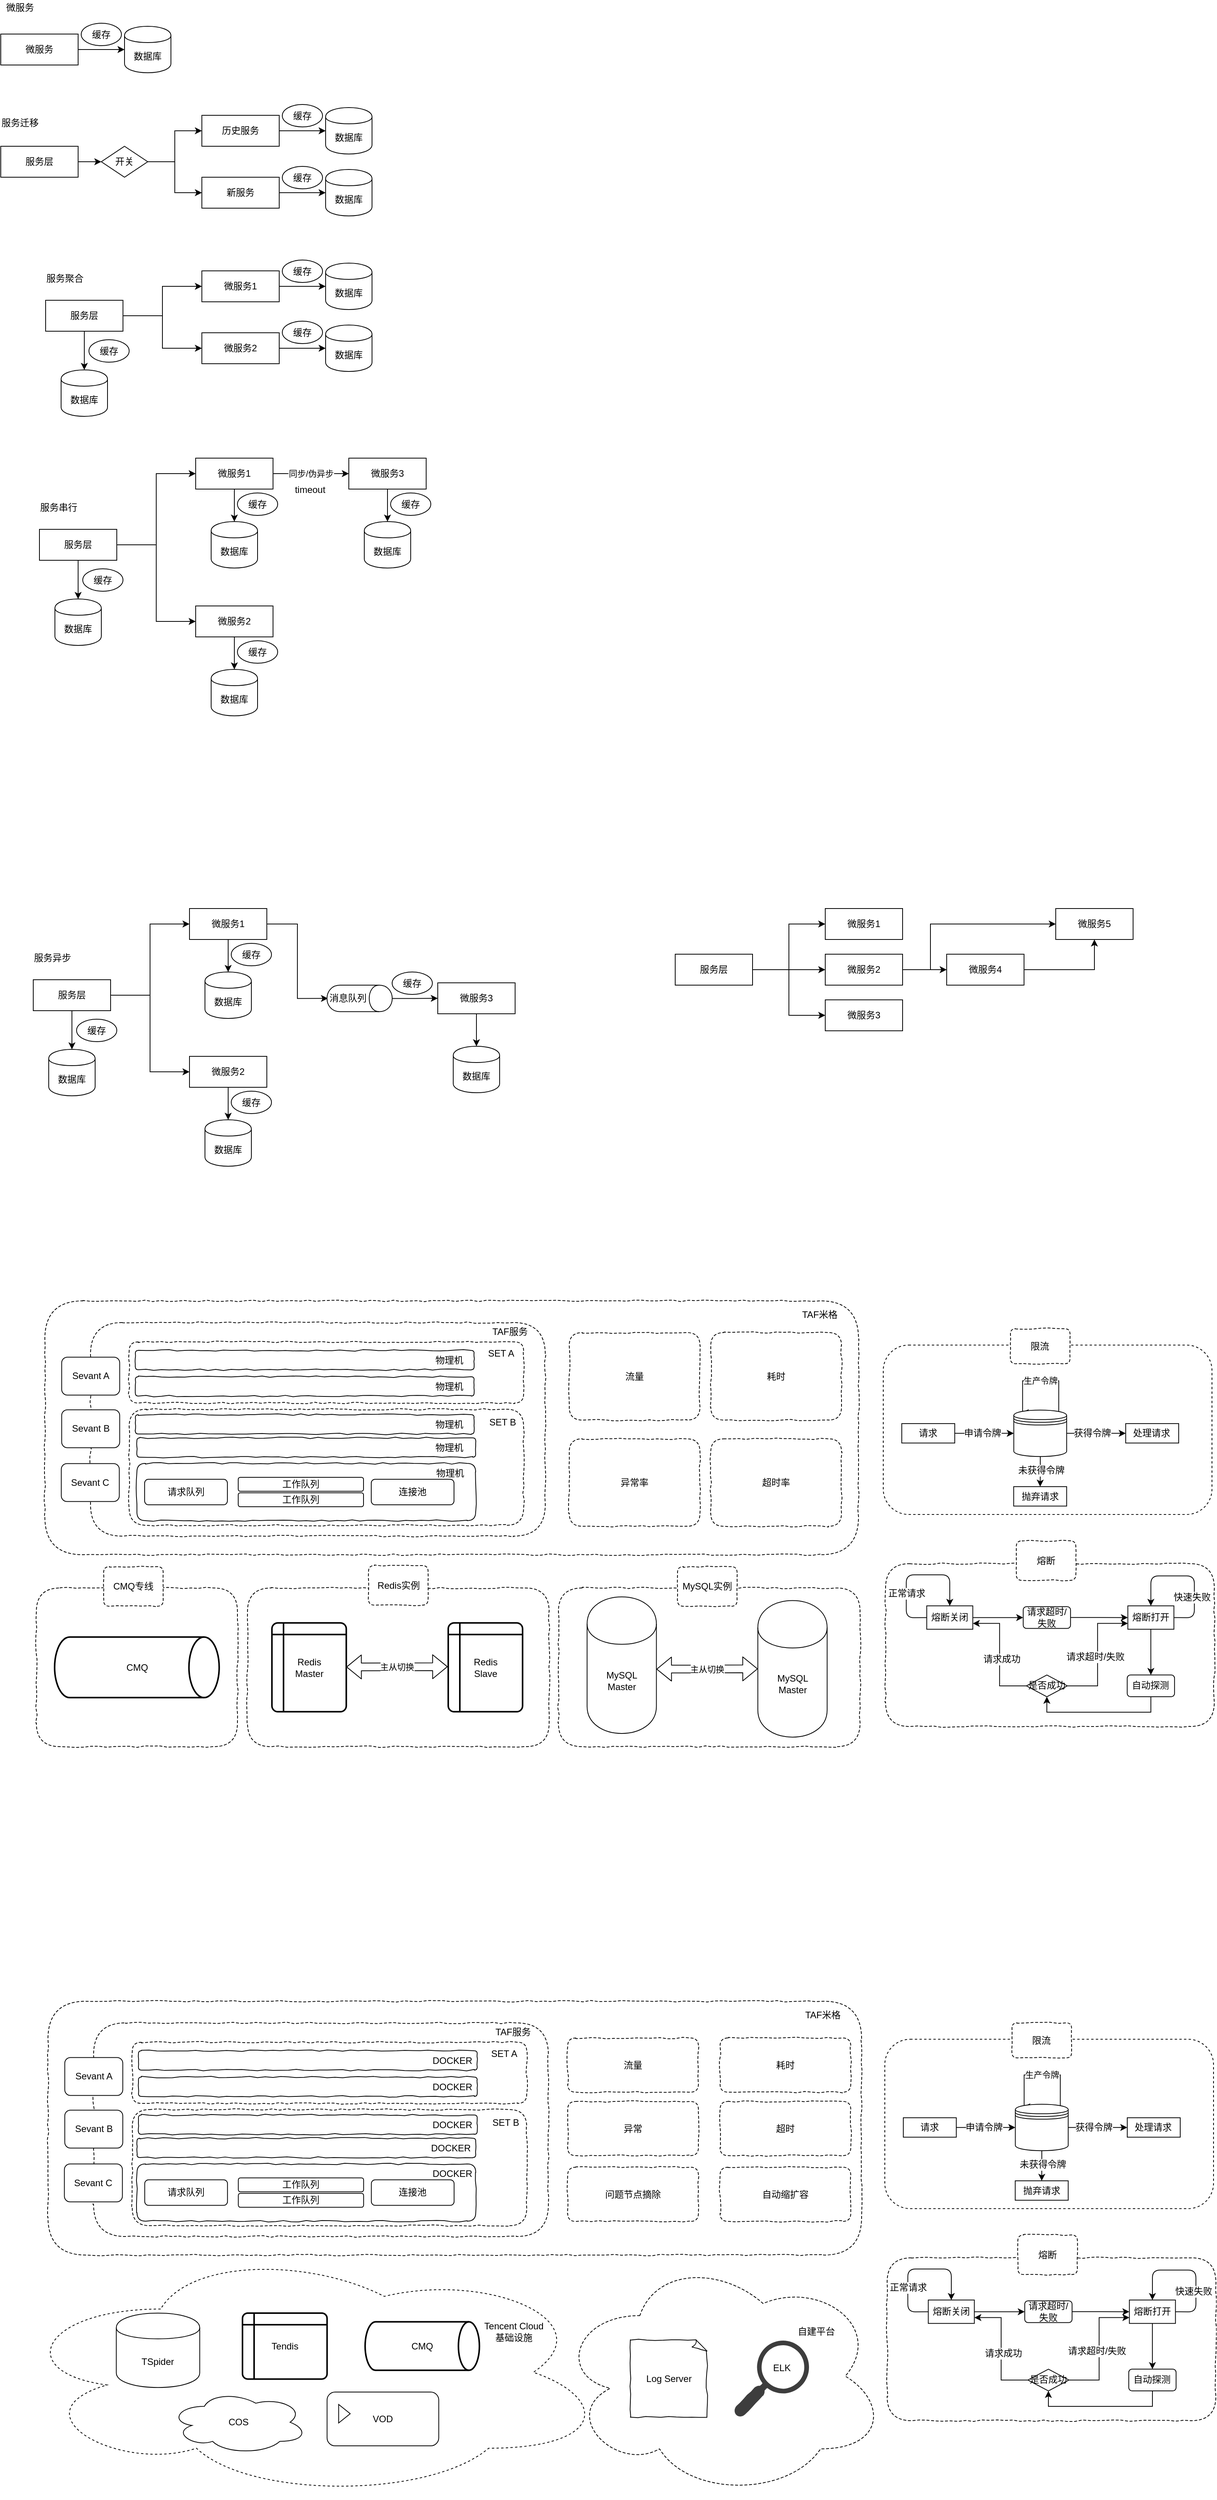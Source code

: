 <mxfile version="12.8.1" type="github"><diagram id="hvP5IZ4xyzsJ-X5oXScq" name="第 1 页"><mxGraphModel dx="1654" dy="833" grid="0" gridSize="10" guides="1" tooltips="1" connect="1" arrows="1" fold="1" page="1" pageScale="1" pageWidth="1654" pageHeight="2336" math="0" shadow="0"><root><mxCell id="0"/><mxCell id="1" parent="0"/><mxCell id="AD5pjtPV7XNl__ym0ZcM-407" value="" style="rounded=1;whiteSpace=wrap;html=1;glass=0;dashed=1;comic=1;" vertex="1" parent="1"><mxGeometry x="71" y="2066" width="260" height="205" as="geometry"/></mxCell><mxCell id="AD5pjtPV7XNl__ym0ZcM-6" style="edgeStyle=orthogonalEdgeStyle;rounded=0;orthogonalLoop=1;jettySize=auto;html=1;entryX=0;entryY=0.5;entryDx=0;entryDy=0;" edge="1" parent="1" source="AD5pjtPV7XNl__ym0ZcM-21" target="AD5pjtPV7XNl__ym0ZcM-4"><mxGeometry relative="1" as="geometry"/></mxCell><mxCell id="AD5pjtPV7XNl__ym0ZcM-1" value="服务层" style="rounded=0;whiteSpace=wrap;html=1;" vertex="1" parent="1"><mxGeometry x="25" y="203" width="100" height="40" as="geometry"/></mxCell><mxCell id="AD5pjtPV7XNl__ym0ZcM-10" style="edgeStyle=orthogonalEdgeStyle;rounded=0;orthogonalLoop=1;jettySize=auto;html=1;entryX=0;entryY=0.5;entryDx=0;entryDy=0;" edge="1" parent="1" source="AD5pjtPV7XNl__ym0ZcM-3" target="AD5pjtPV7XNl__ym0ZcM-7"><mxGeometry relative="1" as="geometry"/></mxCell><mxCell id="AD5pjtPV7XNl__ym0ZcM-3" value="历史服务" style="rounded=0;whiteSpace=wrap;html=1;" vertex="1" parent="1"><mxGeometry x="285" y="163" width="100" height="40" as="geometry"/></mxCell><mxCell id="AD5pjtPV7XNl__ym0ZcM-9" style="edgeStyle=orthogonalEdgeStyle;rounded=0;orthogonalLoop=1;jettySize=auto;html=1;entryX=0;entryY=0.5;entryDx=0;entryDy=0;" edge="1" parent="1" source="AD5pjtPV7XNl__ym0ZcM-4" target="AD5pjtPV7XNl__ym0ZcM-8"><mxGeometry relative="1" as="geometry"/></mxCell><mxCell id="AD5pjtPV7XNl__ym0ZcM-4" value="新服务" style="rounded=0;whiteSpace=wrap;html=1;" vertex="1" parent="1"><mxGeometry x="285" y="243" width="100" height="40" as="geometry"/></mxCell><mxCell id="AD5pjtPV7XNl__ym0ZcM-7" value="数据库" style="shape=cylinder;whiteSpace=wrap;html=1;boundedLbl=1;backgroundOutline=1;" vertex="1" parent="1"><mxGeometry x="445" y="153" width="60" height="60" as="geometry"/></mxCell><mxCell id="AD5pjtPV7XNl__ym0ZcM-8" value="数据库" style="shape=cylinder;whiteSpace=wrap;html=1;boundedLbl=1;backgroundOutline=1;" vertex="1" parent="1"><mxGeometry x="445" y="233" width="60" height="60" as="geometry"/></mxCell><mxCell id="AD5pjtPV7XNl__ym0ZcM-20" value="服务迁移" style="text;html=1;strokeColor=none;fillColor=none;align=center;verticalAlign=middle;whiteSpace=wrap;rounded=0;" vertex="1" parent="1"><mxGeometry x="25" y="163" width="50" height="20" as="geometry"/></mxCell><mxCell id="AD5pjtPV7XNl__ym0ZcM-23" style="edgeStyle=orthogonalEdgeStyle;rounded=0;orthogonalLoop=1;jettySize=auto;html=1;entryX=0;entryY=0.5;entryDx=0;entryDy=0;" edge="1" parent="1" source="AD5pjtPV7XNl__ym0ZcM-21" target="AD5pjtPV7XNl__ym0ZcM-3"><mxGeometry relative="1" as="geometry"/></mxCell><mxCell id="AD5pjtPV7XNl__ym0ZcM-21" value="开关" style="rhombus;whiteSpace=wrap;html=1;" vertex="1" parent="1"><mxGeometry x="155" y="203" width="60" height="40" as="geometry"/></mxCell><mxCell id="AD5pjtPV7XNl__ym0ZcM-22" style="edgeStyle=orthogonalEdgeStyle;rounded=0;orthogonalLoop=1;jettySize=auto;html=1;entryX=0;entryY=0.5;entryDx=0;entryDy=0;" edge="1" parent="1" source="AD5pjtPV7XNl__ym0ZcM-1" target="AD5pjtPV7XNl__ym0ZcM-21"><mxGeometry relative="1" as="geometry"><mxPoint x="155" y="223" as="sourcePoint"/><mxPoint x="285" y="263" as="targetPoint"/></mxGeometry></mxCell><mxCell id="AD5pjtPV7XNl__ym0ZcM-25" style="edgeStyle=orthogonalEdgeStyle;rounded=0;orthogonalLoop=1;jettySize=auto;html=1;entryX=0;entryY=0.5;entryDx=0;entryDy=0;exitX=1;exitY=0.5;exitDx=0;exitDy=0;" edge="1" parent="1" source="AD5pjtPV7XNl__ym0ZcM-26" target="AD5pjtPV7XNl__ym0ZcM-30"><mxGeometry relative="1" as="geometry"><mxPoint x="215" y="424" as="sourcePoint"/></mxGeometry></mxCell><mxCell id="AD5pjtPV7XNl__ym0ZcM-38" style="edgeStyle=orthogonalEdgeStyle;rounded=0;orthogonalLoop=1;jettySize=auto;html=1;entryX=0.5;entryY=0;entryDx=0;entryDy=0;" edge="1" parent="1" source="AD5pjtPV7XNl__ym0ZcM-26" target="AD5pjtPV7XNl__ym0ZcM-37"><mxGeometry relative="1" as="geometry"/></mxCell><mxCell id="AD5pjtPV7XNl__ym0ZcM-26" value="服务层" style="rounded=0;whiteSpace=wrap;html=1;" vertex="1" parent="1"><mxGeometry x="83" y="402" width="100" height="40" as="geometry"/></mxCell><mxCell id="AD5pjtPV7XNl__ym0ZcM-27" style="edgeStyle=orthogonalEdgeStyle;rounded=0;orthogonalLoop=1;jettySize=auto;html=1;entryX=0;entryY=0.5;entryDx=0;entryDy=0;" edge="1" parent="1" source="AD5pjtPV7XNl__ym0ZcM-28" target="AD5pjtPV7XNl__ym0ZcM-31"><mxGeometry relative="1" as="geometry"/></mxCell><mxCell id="AD5pjtPV7XNl__ym0ZcM-28" value="微服务1" style="rounded=0;whiteSpace=wrap;html=1;" vertex="1" parent="1"><mxGeometry x="285" y="364" width="100" height="40" as="geometry"/></mxCell><mxCell id="AD5pjtPV7XNl__ym0ZcM-29" style="edgeStyle=orthogonalEdgeStyle;rounded=0;orthogonalLoop=1;jettySize=auto;html=1;entryX=0;entryY=0.5;entryDx=0;entryDy=0;" edge="1" parent="1" source="AD5pjtPV7XNl__ym0ZcM-30" target="AD5pjtPV7XNl__ym0ZcM-32"><mxGeometry relative="1" as="geometry"/></mxCell><mxCell id="AD5pjtPV7XNl__ym0ZcM-30" value="微服务2" style="rounded=0;whiteSpace=wrap;html=1;" vertex="1" parent="1"><mxGeometry x="285" y="444" width="100" height="40" as="geometry"/></mxCell><mxCell id="AD5pjtPV7XNl__ym0ZcM-31" value="数据库" style="shape=cylinder;whiteSpace=wrap;html=1;boundedLbl=1;backgroundOutline=1;" vertex="1" parent="1"><mxGeometry x="445" y="354" width="60" height="60" as="geometry"/></mxCell><mxCell id="AD5pjtPV7XNl__ym0ZcM-32" value="数据库" style="shape=cylinder;whiteSpace=wrap;html=1;boundedLbl=1;backgroundOutline=1;" vertex="1" parent="1"><mxGeometry x="445" y="434" width="60" height="60" as="geometry"/></mxCell><mxCell id="AD5pjtPV7XNl__ym0ZcM-33" value="服务聚合" style="text;html=1;strokeColor=none;fillColor=none;align=center;verticalAlign=middle;whiteSpace=wrap;rounded=0;" vertex="1" parent="1"><mxGeometry x="83" y="364" width="50" height="20" as="geometry"/></mxCell><mxCell id="AD5pjtPV7XNl__ym0ZcM-36" style="edgeStyle=orthogonalEdgeStyle;rounded=0;orthogonalLoop=1;jettySize=auto;html=1;entryX=0;entryY=0.5;entryDx=0;entryDy=0;" edge="1" parent="1" source="AD5pjtPV7XNl__ym0ZcM-26" target="AD5pjtPV7XNl__ym0ZcM-28"><mxGeometry relative="1" as="geometry"><mxPoint x="155" y="424" as="sourcePoint"/><mxPoint x="155" y="424" as="targetPoint"/></mxGeometry></mxCell><mxCell id="AD5pjtPV7XNl__ym0ZcM-37" value="数据库" style="shape=cylinder;whiteSpace=wrap;html=1;boundedLbl=1;backgroundOutline=1;" vertex="1" parent="1"><mxGeometry x="103" y="492" width="60" height="60" as="geometry"/></mxCell><mxCell id="AD5pjtPV7XNl__ym0ZcM-39" value="缓存" style="ellipse;whiteSpace=wrap;html=1;" vertex="1" parent="1"><mxGeometry x="139" y="453" width="52" height="29" as="geometry"/></mxCell><mxCell id="AD5pjtPV7XNl__ym0ZcM-40" value="缓存" style="ellipse;whiteSpace=wrap;html=1;" vertex="1" parent="1"><mxGeometry x="389" y="350" width="52" height="29" as="geometry"/></mxCell><mxCell id="AD5pjtPV7XNl__ym0ZcM-41" value="缓存" style="ellipse;whiteSpace=wrap;html=1;" vertex="1" parent="1"><mxGeometry x="389" y="429" width="52" height="29" as="geometry"/></mxCell><mxCell id="AD5pjtPV7XNl__ym0ZcM-45" value="缓存" style="ellipse;whiteSpace=wrap;html=1;" vertex="1" parent="1"><mxGeometry x="389" y="229" width="52" height="29" as="geometry"/></mxCell><mxCell id="AD5pjtPV7XNl__ym0ZcM-46" value="缓存" style="ellipse;whiteSpace=wrap;html=1;" vertex="1" parent="1"><mxGeometry x="389" y="149" width="52" height="29" as="geometry"/></mxCell><mxCell id="AD5pjtPV7XNl__ym0ZcM-47" style="edgeStyle=orthogonalEdgeStyle;rounded=0;orthogonalLoop=1;jettySize=auto;html=1;entryX=0;entryY=0.5;entryDx=0;entryDy=0;" edge="1" parent="1" source="AD5pjtPV7XNl__ym0ZcM-48" target="AD5pjtPV7XNl__ym0ZcM-49"><mxGeometry relative="1" as="geometry"/></mxCell><mxCell id="AD5pjtPV7XNl__ym0ZcM-48" value="微服务" style="rounded=0;whiteSpace=wrap;html=1;" vertex="1" parent="1"><mxGeometry x="25" y="58" width="100" height="40" as="geometry"/></mxCell><mxCell id="AD5pjtPV7XNl__ym0ZcM-49" value="数据库" style="shape=cylinder;whiteSpace=wrap;html=1;boundedLbl=1;backgroundOutline=1;" vertex="1" parent="1"><mxGeometry x="185" y="48" width="60" height="60" as="geometry"/></mxCell><mxCell id="AD5pjtPV7XNl__ym0ZcM-50" value="缓存" style="ellipse;whiteSpace=wrap;html=1;" vertex="1" parent="1"><mxGeometry x="129" y="44" width="52" height="29" as="geometry"/></mxCell><mxCell id="AD5pjtPV7XNl__ym0ZcM-51" value="微服务" style="text;html=1;strokeColor=none;fillColor=none;align=center;verticalAlign=middle;whiteSpace=wrap;rounded=0;" vertex="1" parent="1"><mxGeometry x="25" y="14" width="50" height="20" as="geometry"/></mxCell><mxCell id="AD5pjtPV7XNl__ym0ZcM-53" style="edgeStyle=orthogonalEdgeStyle;rounded=0;orthogonalLoop=1;jettySize=auto;html=1;entryX=0.5;entryY=0;entryDx=0;entryDy=0;" edge="1" parent="1" source="AD5pjtPV7XNl__ym0ZcM-54" target="AD5pjtPV7XNl__ym0ZcM-63"><mxGeometry relative="1" as="geometry"/></mxCell><mxCell id="AD5pjtPV7XNl__ym0ZcM-80" style="edgeStyle=orthogonalEdgeStyle;rounded=0;orthogonalLoop=1;jettySize=auto;html=1;entryX=0;entryY=0.5;entryDx=0;entryDy=0;" edge="1" parent="1" source="AD5pjtPV7XNl__ym0ZcM-54" target="AD5pjtPV7XNl__ym0ZcM-77"><mxGeometry relative="1" as="geometry"/></mxCell><mxCell id="AD5pjtPV7XNl__ym0ZcM-54" value="服务层" style="rounded=0;whiteSpace=wrap;html=1;" vertex="1" parent="1"><mxGeometry x="75" y="698" width="100" height="40" as="geometry"/></mxCell><mxCell id="AD5pjtPV7XNl__ym0ZcM-68" style="edgeStyle=orthogonalEdgeStyle;rounded=0;orthogonalLoop=1;jettySize=auto;html=1;entryX=0.5;entryY=0;entryDx=0;entryDy=0;" edge="1" parent="1" source="AD5pjtPV7XNl__ym0ZcM-56" target="AD5pjtPV7XNl__ym0ZcM-59"><mxGeometry relative="1" as="geometry"/></mxCell><mxCell id="AD5pjtPV7XNl__ym0ZcM-75" value="同步/伪异步" style="edgeStyle=orthogonalEdgeStyle;rounded=0;orthogonalLoop=1;jettySize=auto;html=1;entryX=0;entryY=0.5;entryDx=0;entryDy=0;" edge="1" parent="1" source="AD5pjtPV7XNl__ym0ZcM-56" target="AD5pjtPV7XNl__ym0ZcM-72"><mxGeometry relative="1" as="geometry"/></mxCell><mxCell id="AD5pjtPV7XNl__ym0ZcM-56" value="微服务1" style="rounded=0;whiteSpace=wrap;html=1;" vertex="1" parent="1"><mxGeometry x="277" y="606" width="100" height="40" as="geometry"/></mxCell><mxCell id="AD5pjtPV7XNl__ym0ZcM-59" value="数据库" style="shape=cylinder;whiteSpace=wrap;html=1;boundedLbl=1;backgroundOutline=1;" vertex="1" parent="1"><mxGeometry x="297" y="688" width="60" height="60" as="geometry"/></mxCell><mxCell id="AD5pjtPV7XNl__ym0ZcM-61" value="服务串行" style="text;html=1;strokeColor=none;fillColor=none;align=center;verticalAlign=middle;whiteSpace=wrap;rounded=0;" vertex="1" parent="1"><mxGeometry x="75" y="660" width="50" height="20" as="geometry"/></mxCell><mxCell id="AD5pjtPV7XNl__ym0ZcM-62" style="edgeStyle=orthogonalEdgeStyle;rounded=0;orthogonalLoop=1;jettySize=auto;html=1;entryX=0;entryY=0.5;entryDx=0;entryDy=0;" edge="1" parent="1" source="AD5pjtPV7XNl__ym0ZcM-54" target="AD5pjtPV7XNl__ym0ZcM-56"><mxGeometry relative="1" as="geometry"><mxPoint x="147" y="720" as="sourcePoint"/><mxPoint x="147" y="720" as="targetPoint"/></mxGeometry></mxCell><mxCell id="AD5pjtPV7XNl__ym0ZcM-63" value="数据库" style="shape=cylinder;whiteSpace=wrap;html=1;boundedLbl=1;backgroundOutline=1;" vertex="1" parent="1"><mxGeometry x="95" y="788" width="60" height="60" as="geometry"/></mxCell><mxCell id="AD5pjtPV7XNl__ym0ZcM-64" value="缓存" style="ellipse;whiteSpace=wrap;html=1;" vertex="1" parent="1"><mxGeometry x="131" y="749" width="52" height="29" as="geometry"/></mxCell><mxCell id="AD5pjtPV7XNl__ym0ZcM-65" value="缓存" style="ellipse;whiteSpace=wrap;html=1;" vertex="1" parent="1"><mxGeometry x="331" y="651" width="52" height="29" as="geometry"/></mxCell><mxCell id="AD5pjtPV7XNl__ym0ZcM-71" style="edgeStyle=orthogonalEdgeStyle;rounded=0;orthogonalLoop=1;jettySize=auto;html=1;entryX=0.5;entryY=0;entryDx=0;entryDy=0;" edge="1" parent="1" source="AD5pjtPV7XNl__ym0ZcM-72" target="AD5pjtPV7XNl__ym0ZcM-73"><mxGeometry relative="1" as="geometry"/></mxCell><mxCell id="AD5pjtPV7XNl__ym0ZcM-72" value="微服务3" style="rounded=0;whiteSpace=wrap;html=1;" vertex="1" parent="1"><mxGeometry x="475" y="606" width="100" height="40" as="geometry"/></mxCell><mxCell id="AD5pjtPV7XNl__ym0ZcM-73" value="数据库" style="shape=cylinder;whiteSpace=wrap;html=1;boundedLbl=1;backgroundOutline=1;" vertex="1" parent="1"><mxGeometry x="495" y="688" width="60" height="60" as="geometry"/></mxCell><mxCell id="AD5pjtPV7XNl__ym0ZcM-74" value="缓存" style="ellipse;whiteSpace=wrap;html=1;" vertex="1" parent="1"><mxGeometry x="529" y="651" width="52" height="29" as="geometry"/></mxCell><mxCell id="AD5pjtPV7XNl__ym0ZcM-76" style="edgeStyle=orthogonalEdgeStyle;rounded=0;orthogonalLoop=1;jettySize=auto;html=1;entryX=0.5;entryY=0;entryDx=0;entryDy=0;" edge="1" parent="1" source="AD5pjtPV7XNl__ym0ZcM-77" target="AD5pjtPV7XNl__ym0ZcM-78"><mxGeometry relative="1" as="geometry"/></mxCell><mxCell id="AD5pjtPV7XNl__ym0ZcM-77" value="微服务2" style="rounded=0;whiteSpace=wrap;html=1;" vertex="1" parent="1"><mxGeometry x="277" y="797" width="100" height="40" as="geometry"/></mxCell><mxCell id="AD5pjtPV7XNl__ym0ZcM-78" value="数据库" style="shape=cylinder;whiteSpace=wrap;html=1;boundedLbl=1;backgroundOutline=1;" vertex="1" parent="1"><mxGeometry x="297" y="879" width="60" height="60" as="geometry"/></mxCell><mxCell id="AD5pjtPV7XNl__ym0ZcM-79" value="缓存" style="ellipse;whiteSpace=wrap;html=1;" vertex="1" parent="1"><mxGeometry x="331" y="842" width="52" height="29" as="geometry"/></mxCell><mxCell id="AD5pjtPV7XNl__ym0ZcM-87" value="timeout" style="text;html=1;strokeColor=none;fillColor=none;align=center;verticalAlign=middle;whiteSpace=wrap;rounded=0;" vertex="1" parent="1"><mxGeometry x="405" y="637" width="40" height="20" as="geometry"/></mxCell><mxCell id="AD5pjtPV7XNl__ym0ZcM-89" style="edgeStyle=orthogonalEdgeStyle;rounded=0;orthogonalLoop=1;jettySize=auto;html=1;entryX=0.5;entryY=0;entryDx=0;entryDy=0;" edge="1" parent="1" source="AD5pjtPV7XNl__ym0ZcM-91" target="AD5pjtPV7XNl__ym0ZcM-98"><mxGeometry relative="1" as="geometry"/></mxCell><mxCell id="AD5pjtPV7XNl__ym0ZcM-90" style="edgeStyle=orthogonalEdgeStyle;rounded=0;orthogonalLoop=1;jettySize=auto;html=1;entryX=0;entryY=0.5;entryDx=0;entryDy=0;" edge="1" parent="1" source="AD5pjtPV7XNl__ym0ZcM-91" target="AD5pjtPV7XNl__ym0ZcM-106"><mxGeometry relative="1" as="geometry"/></mxCell><mxCell id="AD5pjtPV7XNl__ym0ZcM-91" value="服务层" style="rounded=0;whiteSpace=wrap;html=1;" vertex="1" parent="1"><mxGeometry x="67" y="1280" width="100" height="40" as="geometry"/></mxCell><mxCell id="AD5pjtPV7XNl__ym0ZcM-92" style="edgeStyle=orthogonalEdgeStyle;rounded=0;orthogonalLoop=1;jettySize=auto;html=1;entryX=0.5;entryY=0;entryDx=0;entryDy=0;" edge="1" parent="1" source="AD5pjtPV7XNl__ym0ZcM-94" target="AD5pjtPV7XNl__ym0ZcM-95"><mxGeometry relative="1" as="geometry"/></mxCell><mxCell id="AD5pjtPV7XNl__ym0ZcM-112" style="edgeStyle=orthogonalEdgeStyle;rounded=0;orthogonalLoop=1;jettySize=auto;html=1;entryX=0;entryY=0.5;entryDx=0;entryDy=0;" edge="1" parent="1" source="AD5pjtPV7XNl__ym0ZcM-94" target="AD5pjtPV7XNl__ym0ZcM-111"><mxGeometry relative="1" as="geometry"/></mxCell><mxCell id="AD5pjtPV7XNl__ym0ZcM-94" value="微服务1" style="rounded=0;whiteSpace=wrap;html=1;" vertex="1" parent="1"><mxGeometry x="269" y="1188" width="100" height="40" as="geometry"/></mxCell><mxCell id="AD5pjtPV7XNl__ym0ZcM-95" value="数据库" style="shape=cylinder;whiteSpace=wrap;html=1;boundedLbl=1;backgroundOutline=1;" vertex="1" parent="1"><mxGeometry x="289" y="1270" width="60" height="60" as="geometry"/></mxCell><mxCell id="AD5pjtPV7XNl__ym0ZcM-96" value="服务异步" style="text;html=1;strokeColor=none;fillColor=none;align=center;verticalAlign=middle;whiteSpace=wrap;rounded=0;" vertex="1" parent="1"><mxGeometry x="67" y="1242" width="50" height="20" as="geometry"/></mxCell><mxCell id="AD5pjtPV7XNl__ym0ZcM-97" style="edgeStyle=orthogonalEdgeStyle;rounded=0;orthogonalLoop=1;jettySize=auto;html=1;entryX=0;entryY=0.5;entryDx=0;entryDy=0;" edge="1" parent="1" source="AD5pjtPV7XNl__ym0ZcM-91" target="AD5pjtPV7XNl__ym0ZcM-94"><mxGeometry relative="1" as="geometry"><mxPoint x="139" y="1302" as="sourcePoint"/><mxPoint x="139" y="1302" as="targetPoint"/></mxGeometry></mxCell><mxCell id="AD5pjtPV7XNl__ym0ZcM-98" value="数据库" style="shape=cylinder;whiteSpace=wrap;html=1;boundedLbl=1;backgroundOutline=1;" vertex="1" parent="1"><mxGeometry x="87" y="1370" width="60" height="60" as="geometry"/></mxCell><mxCell id="AD5pjtPV7XNl__ym0ZcM-99" value="缓存" style="ellipse;whiteSpace=wrap;html=1;" vertex="1" parent="1"><mxGeometry x="123" y="1331" width="52" height="29" as="geometry"/></mxCell><mxCell id="AD5pjtPV7XNl__ym0ZcM-100" value="缓存" style="ellipse;whiteSpace=wrap;html=1;" vertex="1" parent="1"><mxGeometry x="323" y="1233" width="52" height="29" as="geometry"/></mxCell><mxCell id="AD5pjtPV7XNl__ym0ZcM-101" style="edgeStyle=orthogonalEdgeStyle;rounded=0;orthogonalLoop=1;jettySize=auto;html=1;entryX=0.5;entryY=0;entryDx=0;entryDy=0;" edge="1" parent="1" source="AD5pjtPV7XNl__ym0ZcM-102" target="AD5pjtPV7XNl__ym0ZcM-103"><mxGeometry relative="1" as="geometry"/></mxCell><mxCell id="AD5pjtPV7XNl__ym0ZcM-102" value="微服务3" style="rounded=0;whiteSpace=wrap;html=1;" vertex="1" parent="1"><mxGeometry x="590" y="1284" width="100" height="40" as="geometry"/></mxCell><mxCell id="AD5pjtPV7XNl__ym0ZcM-103" value="数据库" style="shape=cylinder;whiteSpace=wrap;html=1;boundedLbl=1;backgroundOutline=1;" vertex="1" parent="1"><mxGeometry x="610" y="1366" width="60" height="60" as="geometry"/></mxCell><mxCell id="AD5pjtPV7XNl__ym0ZcM-104" value="缓存" style="ellipse;whiteSpace=wrap;html=1;" vertex="1" parent="1"><mxGeometry x="531" y="1270" width="52" height="29" as="geometry"/></mxCell><mxCell id="AD5pjtPV7XNl__ym0ZcM-105" style="edgeStyle=orthogonalEdgeStyle;rounded=0;orthogonalLoop=1;jettySize=auto;html=1;entryX=0.5;entryY=0;entryDx=0;entryDy=0;" edge="1" parent="1" source="AD5pjtPV7XNl__ym0ZcM-106" target="AD5pjtPV7XNl__ym0ZcM-107"><mxGeometry relative="1" as="geometry"/></mxCell><mxCell id="AD5pjtPV7XNl__ym0ZcM-106" value="微服务2" style="rounded=0;whiteSpace=wrap;html=1;" vertex="1" parent="1"><mxGeometry x="269" y="1379" width="100" height="40" as="geometry"/></mxCell><mxCell id="AD5pjtPV7XNl__ym0ZcM-107" value="数据库" style="shape=cylinder;whiteSpace=wrap;html=1;boundedLbl=1;backgroundOutline=1;" vertex="1" parent="1"><mxGeometry x="289" y="1461" width="60" height="60" as="geometry"/></mxCell><mxCell id="AD5pjtPV7XNl__ym0ZcM-108" value="缓存" style="ellipse;whiteSpace=wrap;html=1;" vertex="1" parent="1"><mxGeometry x="323" y="1424" width="52" height="29" as="geometry"/></mxCell><mxCell id="AD5pjtPV7XNl__ym0ZcM-114" style="edgeStyle=orthogonalEdgeStyle;rounded=0;orthogonalLoop=1;jettySize=auto;html=1;entryX=0;entryY=0.5;entryDx=0;entryDy=0;" edge="1" parent="1" source="AD5pjtPV7XNl__ym0ZcM-110" target="AD5pjtPV7XNl__ym0ZcM-102"><mxGeometry relative="1" as="geometry"/></mxCell><mxCell id="AD5pjtPV7XNl__ym0ZcM-110" value="" style="shape=cylinder;whiteSpace=wrap;html=1;boundedLbl=1;backgroundOutline=1;rotation=90;" vertex="1" parent="1"><mxGeometry x="471.82" y="1262" width="34.25" height="84.35" as="geometry"/></mxCell><mxCell id="AD5pjtPV7XNl__ym0ZcM-111" value="消息队列" style="text;html=1;strokeColor=none;fillColor=none;align=center;verticalAlign=middle;whiteSpace=wrap;rounded=0;" vertex="1" parent="1"><mxGeometry x="448" y="1294.18" width="52" height="20" as="geometry"/></mxCell><mxCell id="AD5pjtPV7XNl__ym0ZcM-220" value="" style="group" vertex="1" connectable="0" parent="1"><mxGeometry x="746" y="2066" width="390" height="205" as="geometry"/></mxCell><mxCell id="AD5pjtPV7XNl__ym0ZcM-219" value="" style="rounded=1;whiteSpace=wrap;html=1;glass=0;dashed=1;comic=1;" vertex="1" parent="AD5pjtPV7XNl__ym0ZcM-220"><mxGeometry width="390" height="205" as="geometry"/></mxCell><mxCell id="AD5pjtPV7XNl__ym0ZcM-209" value="" style="group" vertex="1" connectable="0" parent="AD5pjtPV7XNl__ym0ZcM-220"><mxGeometry x="37.077" y="11.48" width="310.352" height="181.22" as="geometry"/></mxCell><mxCell id="AD5pjtPV7XNl__ym0ZcM-198" value="MySQL&lt;br&gt;Master" style="shape=cylinder;whiteSpace=wrap;html=1;boundedLbl=1;backgroundOutline=1;" vertex="1" parent="AD5pjtPV7XNl__ym0ZcM-209"><mxGeometry width="89.609" height="176.472" as="geometry"/></mxCell><mxCell id="AD5pjtPV7XNl__ym0ZcM-204" value="MySQL&lt;br&gt;Master" style="shape=cylinder;whiteSpace=wrap;html=1;boundedLbl=1;backgroundOutline=1;" vertex="1" parent="AD5pjtPV7XNl__ym0ZcM-209"><mxGeometry x="220.743" y="4.748" width="89.609" height="176.472" as="geometry"/></mxCell><mxCell id="AD5pjtPV7XNl__ym0ZcM-208" value="主从切换" style="shape=flexArrow;endArrow=classic;startArrow=classic;html=1;entryX=0;entryY=0.5;entryDx=0;entryDy=0;" edge="1" parent="AD5pjtPV7XNl__ym0ZcM-209" target="AD5pjtPV7XNl__ym0ZcM-204"><mxGeometry width="50" height="50" relative="1" as="geometry"><mxPoint x="89.609" y="93.38" as="sourcePoint"/><mxPoint x="181.403" y="93.775" as="targetPoint"/></mxGeometry></mxCell><mxCell id="AD5pjtPV7XNl__ym0ZcM-226" value="" style="group" vertex="1" connectable="0" parent="1"><mxGeometry x="344" y="2066" width="390" height="205" as="geometry"/></mxCell><mxCell id="AD5pjtPV7XNl__ym0ZcM-225" value="" style="group" vertex="1" connectable="0" parent="AD5pjtPV7XNl__ym0ZcM-226"><mxGeometry width="390" height="205" as="geometry"/></mxCell><mxCell id="AD5pjtPV7XNl__ym0ZcM-224" value="" style="rounded=1;whiteSpace=wrap;html=1;glass=0;dashed=1;comic=1;" vertex="1" parent="AD5pjtPV7XNl__ym0ZcM-225"><mxGeometry width="390" height="205" as="geometry"/></mxCell><mxCell id="AD5pjtPV7XNl__ym0ZcM-221" value="Redis&lt;br&gt;Master" style="shape=internalStorage;whiteSpace=wrap;html=1;dx=15;dy=15;rounded=1;arcSize=8;strokeWidth=2;glass=0;comic=0;" vertex="1" parent="AD5pjtPV7XNl__ym0ZcM-225"><mxGeometry x="31.585" y="45.1" width="96.127" height="114.8" as="geometry"/></mxCell><mxCell id="AD5pjtPV7XNl__ym0ZcM-222" value="Redis&lt;br&gt;Slave" style="shape=internalStorage;whiteSpace=wrap;html=1;dx=15;dy=15;rounded=1;arcSize=8;strokeWidth=2;glass=0;comic=0;" vertex="1" parent="AD5pjtPV7XNl__ym0ZcM-225"><mxGeometry x="259.542" y="45.1" width="96.127" height="114.8" as="geometry"/></mxCell><mxCell id="AD5pjtPV7XNl__ym0ZcM-223" value="主从切换" style="shape=flexArrow;endArrow=classic;startArrow=classic;html=1;entryX=0;entryY=0.5;entryDx=0;entryDy=0;" edge="1" parent="AD5pjtPV7XNl__ym0ZcM-225"><mxGeometry width="50" height="50" relative="1" as="geometry"><mxPoint x="127.716" y="102.072" as="sourcePoint"/><mxPoint x="258.851" y="101.676" as="targetPoint"/></mxGeometry></mxCell><mxCell id="AD5pjtPV7XNl__ym0ZcM-409" value="Redis实例" style="rounded=1;whiteSpace=wrap;html=1;glass=0;comic=1;dashed=1;" vertex="1" parent="AD5pjtPV7XNl__ym0ZcM-225"><mxGeometry x="156.5" y="-29.0" width="77" height="51.185" as="geometry"/></mxCell><mxCell id="AD5pjtPV7XNl__ym0ZcM-256" value="" style="group" vertex="1" connectable="0" parent="1"><mxGeometry x="39" y="2916" width="1131" height="327" as="geometry"/></mxCell><mxCell id="AD5pjtPV7XNl__ym0ZcM-537" value="" style="ellipse;shape=cloud;whiteSpace=wrap;html=1;rounded=1;glass=0;dashed=1;comic=1;" vertex="1" parent="AD5pjtPV7XNl__ym0ZcM-256"><mxGeometry x="706" y="12" width="425" height="313" as="geometry"/></mxCell><mxCell id="AD5pjtPV7XNl__ym0ZcM-248" value="" style="ellipse;shape=cloud;whiteSpace=wrap;html=1;rounded=1;glass=0;dashed=1;comic=0;" vertex="1" parent="AD5pjtPV7XNl__ym0ZcM-256"><mxGeometry width="771" height="327" as="geometry"/></mxCell><mxCell id="AD5pjtPV7XNl__ym0ZcM-251" value="COS" style="ellipse;shape=cloud;whiteSpace=wrap;html=1;rounded=1;glass=0;comic=0;" vertex="1" parent="AD5pjtPV7XNl__ym0ZcM-256"><mxGeometry x="204.891" y="187.001" width="177.331" height="82.142" as="geometry"/></mxCell><mxCell id="AD5pjtPV7XNl__ym0ZcM-317" value="VOD" style="html=1;whiteSpace=wrap;container=1;recursiveResize=0;collapsible=0;rounded=1;glass=0;comic=0;" vertex="1" parent="AD5pjtPV7XNl__ym0ZcM-256"><mxGeometry x="407.882" y="188.998" width="144.395" height="69.557" as="geometry"/></mxCell><mxCell id="AD5pjtPV7XNl__ym0ZcM-318" value="" style="triangle;html=1;whiteSpace=wrap;" vertex="1" parent="AD5pjtPV7XNl__ym0ZcM-317"><mxGeometry x="14.963" y="15.99" width="14.963" height="23.985" as="geometry"/></mxCell><mxCell id="AD5pjtPV7XNl__ym0ZcM-253" value="Tencent Cloud&lt;br&gt;基础设施" style="text;html=1;strokeColor=none;fillColor=none;align=center;verticalAlign=middle;whiteSpace=wrap;rounded=0;glass=0;comic=0;" vertex="1" parent="AD5pjtPV7XNl__ym0ZcM-256"><mxGeometry x="585.001" y="100.996" width="128.565" height="20.535" as="geometry"/></mxCell><mxCell id="AD5pjtPV7XNl__ym0ZcM-249" value="TSpider" style="shape=cylinder;whiteSpace=wrap;html=1;boundedLbl=1;backgroundOutline=1;" vertex="1" parent="AD5pjtPV7XNl__ym0ZcM-256"><mxGeometry x="135.357" y="87.003" width="107.877" height="96.106" as="geometry"/></mxCell><mxCell id="AD5pjtPV7XNl__ym0ZcM-250" value="Tendis" style="shape=internalStorage;whiteSpace=wrap;html=1;dx=15;dy=15;rounded=1;arcSize=8;strokeWidth=2;glass=0;comic=0;" vertex="1" parent="AD5pjtPV7XNl__ym0ZcM-256"><mxGeometry x="298.532" y="87.007" width="109.354" height="85.222" as="geometry"/></mxCell><mxCell id="AD5pjtPV7XNl__ym0ZcM-252" value="CMQ" style="strokeWidth=2;html=1;shape=mxgraph.flowchart.direct_data;whiteSpace=wrap;rounded=1;glass=0;comic=0;" vertex="1" parent="AD5pjtPV7XNl__ym0ZcM-256"><mxGeometry x="457.066" y="98.302" width="147.776" height="62.633" as="geometry"/></mxCell><mxCell id="AD5pjtPV7XNl__ym0ZcM-536" value="Log Server" style="whiteSpace=wrap;html=1;shape=mxgraph.basic.document;rounded=1;glass=0;comic=1;" vertex="1" parent="AD5pjtPV7XNl__ym0ZcM-256"><mxGeometry x="800" y="121.53" width="100" height="100" as="geometry"/></mxCell><mxCell id="AD5pjtPV7XNl__ym0ZcM-538" value="自建平台" style="text;html=1;strokeColor=none;fillColor=none;align=center;verticalAlign=middle;whiteSpace=wrap;rounded=0;glass=0;comic=0;" vertex="1" parent="AD5pjtPV7XNl__ym0ZcM-256"><mxGeometry x="976.001" y="100.996" width="128.565" height="20.535" as="geometry"/></mxCell><mxCell id="AD5pjtPV7XNl__ym0ZcM-549" value="" style="pointerEvents=1;shadow=0;dashed=1;html=1;strokeColor=none;fillColor=#000000;labelPosition=center;verticalLabelPosition=bottom;verticalAlign=top;outlineConnect=0;align=center;shape=mxgraph.office.concepts.search;rounded=1;glass=0;comic=1;fillOpacity=76;" vertex="1" parent="AD5pjtPV7XNl__ym0ZcM-256"><mxGeometry x="934" y="122.53" width="97" height="99" as="geometry"/></mxCell><mxCell id="AD5pjtPV7XNl__ym0ZcM-550" value="ELK" style="text;html=1;strokeColor=none;fillColor=none;align=center;verticalAlign=middle;whiteSpace=wrap;rounded=0;glass=0;dashed=1;comic=1;" vertex="1" parent="AD5pjtPV7XNl__ym0ZcM-256"><mxGeometry x="976" y="148" width="40" height="20" as="geometry"/></mxCell><mxCell id="AD5pjtPV7XNl__ym0ZcM-358" value="" style="group" vertex="1" connectable="0" parent="1"><mxGeometry x="897" y="1188" width="592" height="158" as="geometry"/></mxCell><mxCell id="AD5pjtPV7XNl__ym0ZcM-115" value="服务层" style="rounded=0;whiteSpace=wrap;html=1;" vertex="1" parent="AD5pjtPV7XNl__ym0ZcM-358"><mxGeometry y="59" width="100" height="40" as="geometry"/></mxCell><mxCell id="AD5pjtPV7XNl__ym0ZcM-116" value="微服务1" style="rounded=0;whiteSpace=wrap;html=1;" vertex="1" parent="AD5pjtPV7XNl__ym0ZcM-358"><mxGeometry x="194" width="100" height="40" as="geometry"/></mxCell><mxCell id="AD5pjtPV7XNl__ym0ZcM-119" style="edgeStyle=orthogonalEdgeStyle;rounded=0;orthogonalLoop=1;jettySize=auto;html=1;entryX=0;entryY=0.5;entryDx=0;entryDy=0;" edge="1" parent="AD5pjtPV7XNl__ym0ZcM-358" source="AD5pjtPV7XNl__ym0ZcM-115" target="AD5pjtPV7XNl__ym0ZcM-116"><mxGeometry relative="1" as="geometry"/></mxCell><mxCell id="AD5pjtPV7XNl__ym0ZcM-117" value="微服务2" style="rounded=0;whiteSpace=wrap;html=1;" vertex="1" parent="AD5pjtPV7XNl__ym0ZcM-358"><mxGeometry x="194" y="59" width="100" height="40" as="geometry"/></mxCell><mxCell id="AD5pjtPV7XNl__ym0ZcM-120" style="edgeStyle=orthogonalEdgeStyle;rounded=0;orthogonalLoop=1;jettySize=auto;html=1;entryX=0;entryY=0.5;entryDx=0;entryDy=0;" edge="1" parent="AD5pjtPV7XNl__ym0ZcM-358" source="AD5pjtPV7XNl__ym0ZcM-115" target="AD5pjtPV7XNl__ym0ZcM-117"><mxGeometry relative="1" as="geometry"/></mxCell><mxCell id="AD5pjtPV7XNl__ym0ZcM-118" value="微服务3" style="rounded=0;whiteSpace=wrap;html=1;" vertex="1" parent="AD5pjtPV7XNl__ym0ZcM-358"><mxGeometry x="194" y="118" width="100" height="40" as="geometry"/></mxCell><mxCell id="AD5pjtPV7XNl__ym0ZcM-121" style="edgeStyle=orthogonalEdgeStyle;rounded=0;orthogonalLoop=1;jettySize=auto;html=1;entryX=0;entryY=0.5;entryDx=0;entryDy=0;" edge="1" parent="AD5pjtPV7XNl__ym0ZcM-358" source="AD5pjtPV7XNl__ym0ZcM-115" target="AD5pjtPV7XNl__ym0ZcM-118"><mxGeometry relative="1" as="geometry"/></mxCell><mxCell id="AD5pjtPV7XNl__ym0ZcM-122" value="微服务4" style="rounded=0;whiteSpace=wrap;html=1;" vertex="1" parent="AD5pjtPV7XNl__ym0ZcM-358"><mxGeometry x="351" y="59" width="100" height="40" as="geometry"/></mxCell><mxCell id="AD5pjtPV7XNl__ym0ZcM-124" style="edgeStyle=orthogonalEdgeStyle;rounded=0;orthogonalLoop=1;jettySize=auto;html=1;entryX=0;entryY=0.5;entryDx=0;entryDy=0;" edge="1" parent="AD5pjtPV7XNl__ym0ZcM-358" source="AD5pjtPV7XNl__ym0ZcM-117" target="AD5pjtPV7XNl__ym0ZcM-122"><mxGeometry relative="1" as="geometry"/></mxCell><mxCell id="AD5pjtPV7XNl__ym0ZcM-123" value="微服务5" style="rounded=0;whiteSpace=wrap;html=1;" vertex="1" parent="AD5pjtPV7XNl__ym0ZcM-358"><mxGeometry x="492" width="100" height="40" as="geometry"/></mxCell><mxCell id="AD5pjtPV7XNl__ym0ZcM-130" style="edgeStyle=orthogonalEdgeStyle;rounded=0;orthogonalLoop=1;jettySize=auto;html=1;entryX=0;entryY=0.5;entryDx=0;entryDy=0;" edge="1" parent="AD5pjtPV7XNl__ym0ZcM-358" source="AD5pjtPV7XNl__ym0ZcM-117" target="AD5pjtPV7XNl__ym0ZcM-123"><mxGeometry relative="1" as="geometry"><mxPoint x="470" y="11" as="targetPoint"/><Array as="points"><mxPoint x="330" y="79"/><mxPoint x="330" y="20"/></Array></mxGeometry></mxCell><mxCell id="AD5pjtPV7XNl__ym0ZcM-129" style="edgeStyle=orthogonalEdgeStyle;rounded=0;orthogonalLoop=1;jettySize=auto;html=1;entryX=0.5;entryY=1;entryDx=0;entryDy=0;" edge="1" parent="AD5pjtPV7XNl__ym0ZcM-358" source="AD5pjtPV7XNl__ym0ZcM-122" target="AD5pjtPV7XNl__ym0ZcM-123"><mxGeometry relative="1" as="geometry"/></mxCell><mxCell id="AD5pjtPV7XNl__ym0ZcM-404" value="" style="group" vertex="1" connectable="0" parent="1"><mxGeometry x="1166" y="1731" width="425" height="240" as="geometry"/></mxCell><mxCell id="AD5pjtPV7XNl__ym0ZcM-210" value="" style="rounded=1;whiteSpace=wrap;html=1;dashed=1;" vertex="1" parent="AD5pjtPV7XNl__ym0ZcM-404"><mxGeometry y="21.088" width="425" height="218.912" as="geometry"/></mxCell><mxCell id="AD5pjtPV7XNl__ym0ZcM-202" value="" style="group" vertex="1" connectable="0" parent="AD5pjtPV7XNl__ym0ZcM-404"><mxGeometry x="23.932" y="67.21" width="358.022" height="161.955" as="geometry"/></mxCell><mxCell id="AD5pjtPV7XNl__ym0ZcM-188" value="生产令牌" style="edgeStyle=orthogonalEdgeStyle;rounded=0;orthogonalLoop=1;jettySize=auto;html=1;exitX=0.85;exitY=0.05;exitDx=0;exitDy=0;exitPerimeter=0;entryX=0.15;entryY=0.05;entryDx=0;entryDy=0;entryPerimeter=0;" edge="1" parent="AD5pjtPV7XNl__ym0ZcM-202" source="AD5pjtPV7XNl__ym0ZcM-174" target="AD5pjtPV7XNl__ym0ZcM-174"><mxGeometry relative="1" as="geometry"><mxPoint x="156.22" y="23.971" as="targetPoint"/><Array as="points"><mxPoint x="202.936"/><mxPoint x="156.22"/></Array></mxGeometry></mxCell><mxCell id="AD5pjtPV7XNl__ym0ZcM-174" value="" style="shape=datastore;whiteSpace=wrap;html=1;" vertex="1" parent="AD5pjtPV7XNl__ym0ZcM-202"><mxGeometry x="144.826" y="37.954" width="68.365" height="59.927" as="geometry"/></mxCell><mxCell id="AD5pjtPV7XNl__ym0ZcM-177" style="edgeStyle=orthogonalEdgeStyle;rounded=0;orthogonalLoop=1;jettySize=auto;html=1;" edge="1" parent="AD5pjtPV7XNl__ym0ZcM-202" source="AD5pjtPV7XNl__ym0ZcM-176" target="AD5pjtPV7XNl__ym0ZcM-174"><mxGeometry relative="1" as="geometry"/></mxCell><mxCell id="AD5pjtPV7XNl__ym0ZcM-179" value="申请令牌" style="text;html=1;align=center;verticalAlign=middle;resizable=0;points=[];labelBackgroundColor=#ffffff;" vertex="1" connectable="0" parent="AD5pjtPV7XNl__ym0ZcM-177"><mxGeometry y="-10" relative="1" as="geometry"><mxPoint x="-3" y="-10" as="offset"/></mxGeometry></mxCell><mxCell id="AD5pjtPV7XNl__ym0ZcM-176" value="请求" style="rounded=0;whiteSpace=wrap;html=1;" vertex="1" parent="AD5pjtPV7XNl__ym0ZcM-202"><mxGeometry y="55.357" width="68.486" height="25.117" as="geometry"/></mxCell><mxCell id="AD5pjtPV7XNl__ym0ZcM-180" value="处理请求" style="rounded=0;whiteSpace=wrap;html=1;" vertex="1" parent="AD5pjtPV7XNl__ym0ZcM-202"><mxGeometry x="289.536" y="55.357" width="68.486" height="25.117" as="geometry"/></mxCell><mxCell id="AD5pjtPV7XNl__ym0ZcM-181" style="edgeStyle=orthogonalEdgeStyle;rounded=0;orthogonalLoop=1;jettySize=auto;html=1;entryX=0;entryY=0.5;entryDx=0;entryDy=0;" edge="1" parent="AD5pjtPV7XNl__ym0ZcM-202" source="AD5pjtPV7XNl__ym0ZcM-174" target="AD5pjtPV7XNl__ym0ZcM-180"><mxGeometry relative="1" as="geometry"/></mxCell><mxCell id="AD5pjtPV7XNl__ym0ZcM-182" value="获得令牌" style="text;html=1;align=center;verticalAlign=middle;resizable=0;points=[];labelBackgroundColor=#ffffff;" vertex="1" connectable="0" parent="AD5pjtPV7XNl__ym0ZcM-181"><mxGeometry x="-0.224" y="-1" relative="1" as="geometry"><mxPoint x="3" y="-1" as="offset"/></mxGeometry></mxCell><mxCell id="AD5pjtPV7XNl__ym0ZcM-183" value="抛弃请求" style="rounded=0;whiteSpace=wrap;html=1;" vertex="1" parent="AD5pjtPV7XNl__ym0ZcM-202"><mxGeometry x="144.705" y="136.838" width="68.486" height="25.117" as="geometry"/></mxCell><mxCell id="AD5pjtPV7XNl__ym0ZcM-186" style="edgeStyle=orthogonalEdgeStyle;rounded=0;orthogonalLoop=1;jettySize=auto;html=1;entryX=0.5;entryY=0;entryDx=0;entryDy=0;" edge="1" parent="AD5pjtPV7XNl__ym0ZcM-202" source="AD5pjtPV7XNl__ym0ZcM-174" target="AD5pjtPV7XNl__ym0ZcM-183"><mxGeometry relative="1" as="geometry"/></mxCell><mxCell id="AD5pjtPV7XNl__ym0ZcM-187" value="未获得令牌" style="text;html=1;align=center;verticalAlign=middle;resizable=0;points=[];labelBackgroundColor=#ffffff;" vertex="1" connectable="0" parent="AD5pjtPV7XNl__ym0ZcM-186"><mxGeometry x="-0.104" y="1" relative="1" as="geometry"><mxPoint as="offset"/></mxGeometry></mxCell><mxCell id="AD5pjtPV7XNl__ym0ZcM-398" value="限流" style="rounded=1;whiteSpace=wrap;html=1;glass=0;comic=1;dashed=1;" vertex="1" parent="AD5pjtPV7XNl__ym0ZcM-404"><mxGeometry x="164.44" width="77" height="45.188" as="geometry"/></mxCell><mxCell id="AD5pjtPV7XNl__ym0ZcM-405" value="" style="group" vertex="1" connectable="0" parent="1"><mxGeometry x="1169" y="2005" width="425" height="240" as="geometry"/></mxCell><mxCell id="AD5pjtPV7XNl__ym0ZcM-213" value="" style="group" vertex="1" connectable="0" parent="AD5pjtPV7XNl__ym0ZcM-405"><mxGeometry y="29.573" width="425" height="210.427" as="geometry"/></mxCell><mxCell id="AD5pjtPV7XNl__ym0ZcM-212" value="" style="rounded=1;whiteSpace=wrap;html=1;dashed=1;comic=1;" vertex="1" parent="AD5pjtPV7XNl__ym0ZcM-213"><mxGeometry width="425" height="210.427" as="geometry"/></mxCell><mxCell id="AD5pjtPV7XNl__ym0ZcM-172" value="" style="group" vertex="1" connectable="0" parent="AD5pjtPV7XNl__ym0ZcM-213"><mxGeometry x="26.748" y="14.429" width="372.494" height="157.519" as="geometry"/></mxCell><mxCell id="AD5pjtPV7XNl__ym0ZcM-143" value="熔断关闭" style="rounded=0;whiteSpace=wrap;html=1;" vertex="1" parent="AD5pjtPV7XNl__ym0ZcM-172"><mxGeometry x="26.465" y="40.083" width="59.546" height="30.238" as="geometry"/></mxCell><mxCell id="AD5pjtPV7XNl__ym0ZcM-144" value="请求超时/失败" style="rounded=1;whiteSpace=wrap;html=1;" vertex="1" parent="AD5pjtPV7XNl__ym0ZcM-172"><mxGeometry x="151.181" y="41.138" width="61.2" height="28.128" as="geometry"/></mxCell><mxCell id="AD5pjtPV7XNl__ym0ZcM-145" style="edgeStyle=orthogonalEdgeStyle;rounded=0;orthogonalLoop=1;jettySize=auto;html=1;entryX=0;entryY=0.5;entryDx=0;entryDy=0;" edge="1" parent="AD5pjtPV7XNl__ym0ZcM-172" source="AD5pjtPV7XNl__ym0ZcM-143" target="AD5pjtPV7XNl__ym0ZcM-144"><mxGeometry relative="1" as="geometry"/></mxCell><mxCell id="AD5pjtPV7XNl__ym0ZcM-146" value="熔断打开" style="rounded=0;whiteSpace=wrap;html=1;" vertex="1" parent="AD5pjtPV7XNl__ym0ZcM-172"><mxGeometry x="286.483" y="40.083" width="59.546" height="30.238" as="geometry"/></mxCell><mxCell id="AD5pjtPV7XNl__ym0ZcM-148" value="自动探测" style="rounded=1;whiteSpace=wrap;html=1;" vertex="1" parent="AD5pjtPV7XNl__ym0ZcM-172"><mxGeometry x="285.656" y="129.391" width="61.2" height="28.128" as="geometry"/></mxCell><mxCell id="AD5pjtPV7XNl__ym0ZcM-147" style="edgeStyle=orthogonalEdgeStyle;rounded=0;orthogonalLoop=1;jettySize=auto;html=1;entryX=0;entryY=0.5;entryDx=0;entryDy=0;" edge="1" parent="AD5pjtPV7XNl__ym0ZcM-172" source="AD5pjtPV7XNl__ym0ZcM-144" target="AD5pjtPV7XNl__ym0ZcM-146"><mxGeometry relative="1" as="geometry"/></mxCell><mxCell id="AD5pjtPV7XNl__ym0ZcM-155" style="edgeStyle=orthogonalEdgeStyle;rounded=0;orthogonalLoop=1;jettySize=auto;html=1;entryX=1;entryY=0.75;entryDx=0;entryDy=0;" edge="1" parent="AD5pjtPV7XNl__ym0ZcM-172" source="AD5pjtPV7XNl__ym0ZcM-151" target="AD5pjtPV7XNl__ym0ZcM-143"><mxGeometry relative="1" as="geometry"/></mxCell><mxCell id="AD5pjtPV7XNl__ym0ZcM-156" value="请求成功" style="text;html=1;align=center;verticalAlign=middle;resizable=0;points=[];labelBackgroundColor=#ffffff;" vertex="1" connectable="0" parent="AD5pjtPV7XNl__ym0ZcM-155"><mxGeometry x="-0.076" y="-2" relative="1" as="geometry"><mxPoint as="offset"/></mxGeometry></mxCell><mxCell id="AD5pjtPV7XNl__ym0ZcM-157" style="edgeStyle=orthogonalEdgeStyle;rounded=0;orthogonalLoop=1;jettySize=auto;html=1;entryX=0;entryY=0.75;entryDx=0;entryDy=0;" edge="1" parent="AD5pjtPV7XNl__ym0ZcM-172" source="AD5pjtPV7XNl__ym0ZcM-151" target="AD5pjtPV7XNl__ym0ZcM-146"><mxGeometry relative="1" as="geometry"/></mxCell><mxCell id="AD5pjtPV7XNl__ym0ZcM-158" value="请求超时/失败" style="text;html=1;align=center;verticalAlign=middle;resizable=0;points=[];labelBackgroundColor=#ffffff;" vertex="1" connectable="0" parent="AD5pjtPV7XNl__ym0ZcM-157"><mxGeometry x="-0.157" y="2" relative="1" as="geometry"><mxPoint x="-0.9" y="-10.15" as="offset"/></mxGeometry></mxCell><mxCell id="AD5pjtPV7XNl__ym0ZcM-151" value="是否成功" style="rhombus;whiteSpace=wrap;html=1;" vertex="1" parent="AD5pjtPV7XNl__ym0ZcM-172"><mxGeometry x="155.316" y="129.391" width="52.93" height="28.128" as="geometry"/></mxCell><mxCell id="AD5pjtPV7XNl__ym0ZcM-149" style="edgeStyle=orthogonalEdgeStyle;rounded=0;orthogonalLoop=1;jettySize=auto;html=1;entryX=0.5;entryY=0;entryDx=0;entryDy=0;" edge="1" parent="AD5pjtPV7XNl__ym0ZcM-172" source="AD5pjtPV7XNl__ym0ZcM-146" target="AD5pjtPV7XNl__ym0ZcM-148"><mxGeometry relative="1" as="geometry"/></mxCell><mxCell id="AD5pjtPV7XNl__ym0ZcM-163" value="" style="endArrow=classic;html=1;exitX=1;exitY=0.5;exitDx=0;exitDy=0;entryX=0.5;entryY=0;entryDx=0;entryDy=0;" edge="1" parent="AD5pjtPV7XNl__ym0ZcM-172" source="AD5pjtPV7XNl__ym0ZcM-146" target="AD5pjtPV7XNl__ym0ZcM-146"><mxGeometry width="50" height="50" relative="1" as="geometry"><mxPoint x="363.893" y="72.431" as="sourcePoint"/><mxPoint x="281.852" y="1.406" as="targetPoint"/><Array as="points"><mxPoint x="372.494" y="55.554"/><mxPoint x="372.494" y="1.406"/><mxPoint x="316.256" y="1.406"/></Array></mxGeometry></mxCell><mxCell id="AD5pjtPV7XNl__ym0ZcM-167" value="&lt;span style=&quot;color: rgba(0 , 0 , 0 , 0) ; font-family: monospace ; font-size: 0px ; background-color: rgb(248 , 249 , 250)&quot;&gt;%3CmxGraphModel%3E%3Croot%3E%3CmxCell%20id%3D%220%22%2F%3E%3CmxCell%20id%3D%221%22%20parent%3D%220%22%2F%3E%3CmxCell%20id%3D%222%22%20value%3D%22%E5%BF%AB%E9%80%9F%E5%A4%B1%E8%B4%A5%22%20style%3D%22text%3Bhtml%3D1%3Balign%3Dcenter%3BverticalAlign%3Dmiddle%3Bresizable%3D0%3Bpoints%3D%5B%5D%3Bautosize%3D1%3B%22%20vertex%3D%221%22%20parent%3D%221%22%3E%3CmxGeometry%20x%3D%22611%22%20y%3D%221992%22%20width%3D%2258%22%20height%3D%2218%22%20as%3D%22geometry%22%2F%3E%3C%2FmxCell%3E%3C%2Froot%3E%3C%2FmxGraphModel%3E&lt;/span&gt;" style="text;html=1;align=center;verticalAlign=middle;resizable=0;points=[];labelBackgroundColor=#ffffff;" vertex="1" connectable="0" parent="AD5pjtPV7XNl__ym0ZcM-163"><mxGeometry x="-0.385" relative="1" as="geometry"><mxPoint as="offset"/></mxGeometry></mxCell><mxCell id="AD5pjtPV7XNl__ym0ZcM-168" value="快速失败" style="text;html=1;align=center;verticalAlign=middle;resizable=0;points=[];labelBackgroundColor=#ffffff;" vertex="1" connectable="0" parent="AD5pjtPV7XNl__ym0ZcM-163"><mxGeometry x="-0.393" y="3" relative="1" as="geometry"><mxPoint as="offset"/></mxGeometry></mxCell><mxCell id="AD5pjtPV7XNl__ym0ZcM-152" style="edgeStyle=orthogonalEdgeStyle;rounded=0;orthogonalLoop=1;jettySize=auto;html=1;entryX=0.5;entryY=1;entryDx=0;entryDy=0;exitX=0.5;exitY=1;exitDx=0;exitDy=0;" edge="1" parent="AD5pjtPV7XNl__ym0ZcM-172" source="AD5pjtPV7XNl__ym0ZcM-148" target="AD5pjtPV7XNl__ym0ZcM-151"><mxGeometry relative="1" as="geometry"/></mxCell><mxCell id="AD5pjtPV7XNl__ym0ZcM-165" value="" style="endArrow=classic;html=1;exitX=0;exitY=0.5;exitDx=0;exitDy=0;entryX=0.5;entryY=0;entryDx=0;entryDy=0;" edge="1" parent="AD5pjtPV7XNl__ym0ZcM-172" source="AD5pjtPV7XNl__ym0ZcM-143" target="AD5pjtPV7XNl__ym0ZcM-143"><mxGeometry width="50" height="50" relative="1" as="geometry"><mxPoint x="-4.631" y="44.654" as="sourcePoint"/><mxPoint x="56.238" y="38.677" as="targetPoint"/><Array as="points"><mxPoint y="55.554"/><mxPoint/><mxPoint x="56.238"/></Array></mxGeometry></mxCell><mxCell id="AD5pjtPV7XNl__ym0ZcM-166" value="正常请求" style="text;html=1;align=center;verticalAlign=middle;resizable=0;points=[];labelBackgroundColor=#ffffff;" vertex="1" connectable="0" parent="AD5pjtPV7XNl__ym0ZcM-165"><mxGeometry x="-0.349" relative="1" as="geometry"><mxPoint as="offset"/></mxGeometry></mxCell><mxCell id="AD5pjtPV7XNl__ym0ZcM-403" value="熔断" style="rounded=1;whiteSpace=wrap;html=1;glass=0;comic=1;dashed=1;" vertex="1" parent="AD5pjtPV7XNl__ym0ZcM-405"><mxGeometry x="169" width="77" height="51.185" as="geometry"/></mxCell><mxCell id="AD5pjtPV7XNl__ym0ZcM-406" value="CMQ" style="strokeWidth=2;html=1;shape=mxgraph.flowchart.direct_data;whiteSpace=wrap;rounded=1;glass=0;comic=0;" vertex="1" parent="1"><mxGeometry x="94.612" y="2129.332" width="212.769" height="78.339" as="geometry"/></mxCell><mxCell id="AD5pjtPV7XNl__ym0ZcM-408" value="MySQL实例" style="rounded=1;whiteSpace=wrap;html=1;glass=0;comic=1;dashed=1;" vertex="1" parent="1"><mxGeometry x="900" y="2038.41" width="77" height="51.185" as="geometry"/></mxCell><mxCell id="AD5pjtPV7XNl__ym0ZcM-410" value="CMQ专线" style="rounded=1;whiteSpace=wrap;html=1;glass=0;comic=1;dashed=1;" vertex="1" parent="1"><mxGeometry x="158" y="2038.41" width="77" height="51.185" as="geometry"/></mxCell><mxCell id="AD5pjtPV7XNl__ym0ZcM-425" value="" style="group" vertex="1" connectable="0" parent="1"><mxGeometry x="86" y="2600" width="1052" height="328" as="geometry"/></mxCell><mxCell id="AD5pjtPV7XNl__ym0ZcM-426" value="" style="rounded=1;whiteSpace=wrap;html=1;glass=0;dashed=1;comic=1;" vertex="1" parent="AD5pjtPV7XNl__ym0ZcM-425"><mxGeometry width="1052" height="328" as="geometry"/></mxCell><mxCell id="AD5pjtPV7XNl__ym0ZcM-427" value="TAF米格" style="text;html=1;strokeColor=none;fillColor=none;align=center;verticalAlign=middle;whiteSpace=wrap;rounded=0;glass=0;dashed=1;comic=1;" vertex="1" parent="AD5pjtPV7XNl__ym0ZcM-425"><mxGeometry x="977" y="8" width="50" height="20" as="geometry"/></mxCell><mxCell id="AD5pjtPV7XNl__ym0ZcM-428" value="流量" style="rounded=1;whiteSpace=wrap;html=1;glass=0;dashed=1;comic=1;" vertex="1" parent="AD5pjtPV7XNl__ym0ZcM-425"><mxGeometry x="672" y="47.5" width="169" height="70" as="geometry"/></mxCell><mxCell id="AD5pjtPV7XNl__ym0ZcM-429" value="问题节点摘除" style="rounded=1;whiteSpace=wrap;html=1;glass=0;dashed=1;comic=1;" vertex="1" parent="AD5pjtPV7XNl__ym0ZcM-425"><mxGeometry x="672" y="214.5" width="169" height="70" as="geometry"/></mxCell><mxCell id="AD5pjtPV7XNl__ym0ZcM-432" value="" style="group" vertex="1" connectable="0" parent="AD5pjtPV7XNl__ym0ZcM-425"><mxGeometry x="21.25" y="28" width="625.75" height="276" as="geometry"/></mxCell><mxCell id="AD5pjtPV7XNl__ym0ZcM-433" value="" style="rounded=1;whiteSpace=wrap;html=1;glass=0;comic=1;dashed=1;" vertex="1" parent="AD5pjtPV7XNl__ym0ZcM-432"><mxGeometry x="37.75" width="588" height="276" as="geometry"/></mxCell><mxCell id="AD5pjtPV7XNl__ym0ZcM-434" value="" style="rounded=1;whiteSpace=wrap;html=1;glass=0;dashed=1;comic=1;" vertex="1" parent="AD5pjtPV7XNl__ym0ZcM-432"><mxGeometry x="87.75" y="112" width="510" height="150" as="geometry"/></mxCell><mxCell id="AD5pjtPV7XNl__ym0ZcM-435" value="" style="rounded=1;whiteSpace=wrap;html=1;glass=0;dashed=1;comic=1;" vertex="1" parent="AD5pjtPV7XNl__ym0ZcM-432"><mxGeometry x="87.75" y="25" width="510" height="79" as="geometry"/></mxCell><mxCell id="AD5pjtPV7XNl__ym0ZcM-436" value="TAF服务" style="text;html=1;strokeColor=none;fillColor=none;align=center;verticalAlign=middle;whiteSpace=wrap;rounded=0;glass=0;dashed=1;comic=1;" vertex="1" parent="AD5pjtPV7XNl__ym0ZcM-432"><mxGeometry x="553.75" y="2" width="53" height="20" as="geometry"/></mxCell><mxCell id="AD5pjtPV7XNl__ym0ZcM-437" value="" style="rounded=1;whiteSpace=wrap;html=1;align=left;glass=0;comic=1;" vertex="1" parent="AD5pjtPV7XNl__ym0ZcM-432"><mxGeometry x="95.75" y="70" width="438" height="25" as="geometry"/></mxCell><mxCell id="AD5pjtPV7XNl__ym0ZcM-438" value="DOCKER" style="text;html=1;strokeColor=none;fillColor=none;align=center;verticalAlign=middle;whiteSpace=wrap;rounded=0;" vertex="1" parent="AD5pjtPV7XNl__ym0ZcM-432"><mxGeometry x="481.75" y="72.5" width="40" height="20" as="geometry"/></mxCell><mxCell id="AD5pjtPV7XNl__ym0ZcM-439" value="" style="rounded=1;whiteSpace=wrap;html=1;align=left;glass=0;comic=1;" vertex="1" parent="AD5pjtPV7XNl__ym0ZcM-432"><mxGeometry x="95.75" y="36" width="438" height="25" as="geometry"/></mxCell><mxCell id="AD5pjtPV7XNl__ym0ZcM-440" value="DOCKER" style="text;html=1;strokeColor=none;fillColor=none;align=center;verticalAlign=middle;whiteSpace=wrap;rounded=0;" vertex="1" parent="AD5pjtPV7XNl__ym0ZcM-432"><mxGeometry x="481.75" y="38.5" width="40" height="20" as="geometry"/></mxCell><mxCell id="AD5pjtPV7XNl__ym0ZcM-441" value="Sevant A" style="rounded=1;whiteSpace=wrap;html=1;" vertex="1" parent="AD5pjtPV7XNl__ym0ZcM-432"><mxGeometry x="0.5" y="44.75" width="75" height="49" as="geometry"/></mxCell><mxCell id="AD5pjtPV7XNl__ym0ZcM-442" value="Sevant B" style="rounded=1;whiteSpace=wrap;html=1;" vertex="1" parent="AD5pjtPV7XNl__ym0ZcM-432"><mxGeometry x="0.5" y="112.75" width="75" height="49" as="geometry"/></mxCell><mxCell id="AD5pjtPV7XNl__ym0ZcM-443" value="SET A" style="text;html=1;strokeColor=none;fillColor=none;align=center;verticalAlign=middle;whiteSpace=wrap;rounded=0;" vertex="1" parent="AD5pjtPV7XNl__ym0ZcM-432"><mxGeometry x="548.75" y="30" width="40" height="20" as="geometry"/></mxCell><mxCell id="AD5pjtPV7XNl__ym0ZcM-450" value="" style="group" vertex="1" connectable="0" parent="AD5pjtPV7XNl__ym0ZcM-432"><mxGeometry x="95.75" y="119" width="438" height="25" as="geometry"/></mxCell><mxCell id="AD5pjtPV7XNl__ym0ZcM-451" value="" style="rounded=1;whiteSpace=wrap;html=1;align=left;glass=0;comic=1;" vertex="1" parent="AD5pjtPV7XNl__ym0ZcM-450"><mxGeometry width="438" height="25" as="geometry"/></mxCell><mxCell id="AD5pjtPV7XNl__ym0ZcM-452" value="DOCKER" style="text;html=1;strokeColor=none;fillColor=none;align=center;verticalAlign=middle;whiteSpace=wrap;rounded=0;" vertex="1" parent="AD5pjtPV7XNl__ym0ZcM-450"><mxGeometry x="386" y="2.5" width="40" height="20" as="geometry"/></mxCell><mxCell id="AD5pjtPV7XNl__ym0ZcM-453" value="SET B" style="text;html=1;strokeColor=none;fillColor=none;align=center;verticalAlign=middle;whiteSpace=wrap;rounded=0;" vertex="1" parent="AD5pjtPV7XNl__ym0ZcM-432"><mxGeometry x="550.75" y="119" width="40" height="20" as="geometry"/></mxCell><mxCell id="AD5pjtPV7XNl__ym0ZcM-457" value="Sevant C" style="rounded=1;whiteSpace=wrap;html=1;" vertex="1" parent="AD5pjtPV7XNl__ym0ZcM-432"><mxGeometry y="182.25" width="75" height="49" as="geometry"/></mxCell><mxCell id="AD5pjtPV7XNl__ym0ZcM-454" value="" style="group" vertex="1" connectable="0" parent="AD5pjtPV7XNl__ym0ZcM-432"><mxGeometry x="93.88" y="149" width="438" height="25" as="geometry"/></mxCell><mxCell id="AD5pjtPV7XNl__ym0ZcM-455" value="" style="rounded=1;whiteSpace=wrap;html=1;align=left;glass=0;comic=1;" vertex="1" parent="AD5pjtPV7XNl__ym0ZcM-454"><mxGeometry width="438" height="25" as="geometry"/></mxCell><mxCell id="AD5pjtPV7XNl__ym0ZcM-456" value="DOCKER" style="text;html=1;strokeColor=none;fillColor=none;align=center;verticalAlign=middle;whiteSpace=wrap;rounded=0;" vertex="1" parent="AD5pjtPV7XNl__ym0ZcM-454"><mxGeometry x="386" y="2.5" width="40" height="20" as="geometry"/></mxCell><mxCell id="AD5pjtPV7XNl__ym0ZcM-444" value="" style="group" vertex="1" connectable="0" parent="AD5pjtPV7XNl__ym0ZcM-432"><mxGeometry x="93.88" y="182.25" width="458" height="74" as="geometry"/></mxCell><mxCell id="AD5pjtPV7XNl__ym0ZcM-445" value="" style="rounded=1;whiteSpace=wrap;html=1;align=left;glass=0;comic=1;" vertex="1" parent="AD5pjtPV7XNl__ym0ZcM-444"><mxGeometry width="438" height="74" as="geometry"/></mxCell><mxCell id="AD5pjtPV7XNl__ym0ZcM-446" value="工作队列" style="rounded=1;whiteSpace=wrap;html=1;" vertex="1" parent="AD5pjtPV7XNl__ym0ZcM-444"><mxGeometry x="131" y="18" width="162" height="18" as="geometry"/></mxCell><mxCell id="AD5pjtPV7XNl__ym0ZcM-447" value="请求队列" style="rounded=1;whiteSpace=wrap;html=1;" vertex="1" parent="AD5pjtPV7XNl__ym0ZcM-444"><mxGeometry x="10" y="20.5" width="107" height="33" as="geometry"/></mxCell><mxCell id="AD5pjtPV7XNl__ym0ZcM-448" value="工作队列" style="rounded=1;whiteSpace=wrap;html=1;" vertex="1" parent="AD5pjtPV7XNl__ym0ZcM-444"><mxGeometry x="131" y="38" width="162" height="18" as="geometry"/></mxCell><mxCell id="AD5pjtPV7XNl__ym0ZcM-449" value="DOCKER" style="text;html=1;strokeColor=none;fillColor=none;align=center;verticalAlign=middle;whiteSpace=wrap;rounded=0;" vertex="1" parent="AD5pjtPV7XNl__ym0ZcM-444"><mxGeometry x="388" y="3" width="40" height="20" as="geometry"/></mxCell><mxCell id="AD5pjtPV7XNl__ym0ZcM-501" value="连接池" style="rounded=1;whiteSpace=wrap;html=1;" vertex="1" parent="AD5pjtPV7XNl__ym0ZcM-444"><mxGeometry x="303" y="20.5" width="107" height="33" as="geometry"/></mxCell><mxCell id="AD5pjtPV7XNl__ym0ZcM-553" value="自动缩扩容" style="rounded=1;whiteSpace=wrap;html=1;glass=0;dashed=1;comic=1;" vertex="1" parent="AD5pjtPV7XNl__ym0ZcM-425"><mxGeometry x="869" y="214.5" width="169" height="70" as="geometry"/></mxCell><mxCell id="AD5pjtPV7XNl__ym0ZcM-554" value="异常" style="rounded=1;whiteSpace=wrap;html=1;glass=0;dashed=1;comic=1;" vertex="1" parent="AD5pjtPV7XNl__ym0ZcM-425"><mxGeometry x="672" y="129.5" width="169" height="70" as="geometry"/></mxCell><mxCell id="AD5pjtPV7XNl__ym0ZcM-555" value="超时" style="rounded=1;whiteSpace=wrap;html=1;glass=0;dashed=1;comic=1;" vertex="1" parent="AD5pjtPV7XNl__ym0ZcM-425"><mxGeometry x="869" y="129.5" width="169" height="70" as="geometry"/></mxCell><mxCell id="AD5pjtPV7XNl__ym0ZcM-556" value="耗时" style="rounded=1;whiteSpace=wrap;html=1;glass=0;dashed=1;comic=1;" vertex="1" parent="AD5pjtPV7XNl__ym0ZcM-425"><mxGeometry x="869" y="47.5" width="169" height="70" as="geometry"/></mxCell><mxCell id="AD5pjtPV7XNl__ym0ZcM-458" value="" style="group" vertex="1" connectable="0" parent="1"><mxGeometry x="1168" y="2628" width="425" height="240" as="geometry"/></mxCell><mxCell id="AD5pjtPV7XNl__ym0ZcM-459" value="" style="rounded=1;whiteSpace=wrap;html=1;dashed=1;" vertex="1" parent="AD5pjtPV7XNl__ym0ZcM-458"><mxGeometry y="21.088" width="425" height="218.912" as="geometry"/></mxCell><mxCell id="AD5pjtPV7XNl__ym0ZcM-460" value="" style="group" vertex="1" connectable="0" parent="AD5pjtPV7XNl__ym0ZcM-458"><mxGeometry x="23.932" y="67.21" width="358.022" height="161.955" as="geometry"/></mxCell><mxCell id="AD5pjtPV7XNl__ym0ZcM-461" value="生产令牌" style="edgeStyle=orthogonalEdgeStyle;rounded=0;orthogonalLoop=1;jettySize=auto;html=1;exitX=0.85;exitY=0.05;exitDx=0;exitDy=0;exitPerimeter=0;entryX=0.15;entryY=0.05;entryDx=0;entryDy=0;entryPerimeter=0;" edge="1" parent="AD5pjtPV7XNl__ym0ZcM-460" source="AD5pjtPV7XNl__ym0ZcM-462" target="AD5pjtPV7XNl__ym0ZcM-462"><mxGeometry relative="1" as="geometry"><mxPoint x="156.22" y="23.971" as="targetPoint"/><Array as="points"><mxPoint x="202.936"/><mxPoint x="156.22"/></Array></mxGeometry></mxCell><mxCell id="AD5pjtPV7XNl__ym0ZcM-462" value="" style="shape=datastore;whiteSpace=wrap;html=1;" vertex="1" parent="AD5pjtPV7XNl__ym0ZcM-460"><mxGeometry x="144.826" y="37.954" width="68.365" height="59.927" as="geometry"/></mxCell><mxCell id="AD5pjtPV7XNl__ym0ZcM-463" style="edgeStyle=orthogonalEdgeStyle;rounded=0;orthogonalLoop=1;jettySize=auto;html=1;" edge="1" parent="AD5pjtPV7XNl__ym0ZcM-460" source="AD5pjtPV7XNl__ym0ZcM-465" target="AD5pjtPV7XNl__ym0ZcM-462"><mxGeometry relative="1" as="geometry"/></mxCell><mxCell id="AD5pjtPV7XNl__ym0ZcM-464" value="申请令牌" style="text;html=1;align=center;verticalAlign=middle;resizable=0;points=[];labelBackgroundColor=#ffffff;" vertex="1" connectable="0" parent="AD5pjtPV7XNl__ym0ZcM-463"><mxGeometry y="-10" relative="1" as="geometry"><mxPoint x="-3" y="-10" as="offset"/></mxGeometry></mxCell><mxCell id="AD5pjtPV7XNl__ym0ZcM-465" value="请求" style="rounded=0;whiteSpace=wrap;html=1;" vertex="1" parent="AD5pjtPV7XNl__ym0ZcM-460"><mxGeometry y="55.357" width="68.486" height="25.117" as="geometry"/></mxCell><mxCell id="AD5pjtPV7XNl__ym0ZcM-466" value="处理请求" style="rounded=0;whiteSpace=wrap;html=1;" vertex="1" parent="AD5pjtPV7XNl__ym0ZcM-460"><mxGeometry x="289.536" y="55.357" width="68.486" height="25.117" as="geometry"/></mxCell><mxCell id="AD5pjtPV7XNl__ym0ZcM-467" style="edgeStyle=orthogonalEdgeStyle;rounded=0;orthogonalLoop=1;jettySize=auto;html=1;entryX=0;entryY=0.5;entryDx=0;entryDy=0;" edge="1" parent="AD5pjtPV7XNl__ym0ZcM-460" source="AD5pjtPV7XNl__ym0ZcM-462" target="AD5pjtPV7XNl__ym0ZcM-466"><mxGeometry relative="1" as="geometry"/></mxCell><mxCell id="AD5pjtPV7XNl__ym0ZcM-468" value="获得令牌" style="text;html=1;align=center;verticalAlign=middle;resizable=0;points=[];labelBackgroundColor=#ffffff;" vertex="1" connectable="0" parent="AD5pjtPV7XNl__ym0ZcM-467"><mxGeometry x="-0.224" y="-1" relative="1" as="geometry"><mxPoint x="3" y="-1" as="offset"/></mxGeometry></mxCell><mxCell id="AD5pjtPV7XNl__ym0ZcM-469" value="抛弃请求" style="rounded=0;whiteSpace=wrap;html=1;" vertex="1" parent="AD5pjtPV7XNl__ym0ZcM-460"><mxGeometry x="144.705" y="136.838" width="68.486" height="25.117" as="geometry"/></mxCell><mxCell id="AD5pjtPV7XNl__ym0ZcM-470" style="edgeStyle=orthogonalEdgeStyle;rounded=0;orthogonalLoop=1;jettySize=auto;html=1;entryX=0.5;entryY=0;entryDx=0;entryDy=0;" edge="1" parent="AD5pjtPV7XNl__ym0ZcM-460" source="AD5pjtPV7XNl__ym0ZcM-462" target="AD5pjtPV7XNl__ym0ZcM-469"><mxGeometry relative="1" as="geometry"/></mxCell><mxCell id="AD5pjtPV7XNl__ym0ZcM-471" value="未获得令牌" style="text;html=1;align=center;verticalAlign=middle;resizable=0;points=[];labelBackgroundColor=#ffffff;" vertex="1" connectable="0" parent="AD5pjtPV7XNl__ym0ZcM-470"><mxGeometry x="-0.104" y="1" relative="1" as="geometry"><mxPoint as="offset"/></mxGeometry></mxCell><mxCell id="AD5pjtPV7XNl__ym0ZcM-472" value="限流" style="rounded=1;whiteSpace=wrap;html=1;glass=0;comic=1;dashed=1;" vertex="1" parent="AD5pjtPV7XNl__ym0ZcM-458"><mxGeometry x="164.44" width="77" height="45.188" as="geometry"/></mxCell><mxCell id="AD5pjtPV7XNl__ym0ZcM-473" value="" style="group" vertex="1" connectable="0" parent="1"><mxGeometry x="1171" y="2902" width="425" height="240" as="geometry"/></mxCell><mxCell id="AD5pjtPV7XNl__ym0ZcM-474" value="" style="group" vertex="1" connectable="0" parent="AD5pjtPV7XNl__ym0ZcM-473"><mxGeometry y="29.573" width="425" height="210.427" as="geometry"/></mxCell><mxCell id="AD5pjtPV7XNl__ym0ZcM-475" value="" style="rounded=1;whiteSpace=wrap;html=1;dashed=1;comic=1;" vertex="1" parent="AD5pjtPV7XNl__ym0ZcM-474"><mxGeometry width="425" height="210.427" as="geometry"/></mxCell><mxCell id="AD5pjtPV7XNl__ym0ZcM-476" value="" style="group" vertex="1" connectable="0" parent="AD5pjtPV7XNl__ym0ZcM-474"><mxGeometry x="26.748" y="14.429" width="372.494" height="157.519" as="geometry"/></mxCell><mxCell id="AD5pjtPV7XNl__ym0ZcM-477" value="熔断关闭" style="rounded=0;whiteSpace=wrap;html=1;" vertex="1" parent="AD5pjtPV7XNl__ym0ZcM-476"><mxGeometry x="26.465" y="40.083" width="59.546" height="30.238" as="geometry"/></mxCell><mxCell id="AD5pjtPV7XNl__ym0ZcM-478" value="请求超时/失败" style="rounded=1;whiteSpace=wrap;html=1;" vertex="1" parent="AD5pjtPV7XNl__ym0ZcM-476"><mxGeometry x="151.181" y="41.138" width="61.2" height="28.128" as="geometry"/></mxCell><mxCell id="AD5pjtPV7XNl__ym0ZcM-479" style="edgeStyle=orthogonalEdgeStyle;rounded=0;orthogonalLoop=1;jettySize=auto;html=1;entryX=0;entryY=0.5;entryDx=0;entryDy=0;" edge="1" parent="AD5pjtPV7XNl__ym0ZcM-476" source="AD5pjtPV7XNl__ym0ZcM-477" target="AD5pjtPV7XNl__ym0ZcM-478"><mxGeometry relative="1" as="geometry"/></mxCell><mxCell id="AD5pjtPV7XNl__ym0ZcM-480" value="熔断打开" style="rounded=0;whiteSpace=wrap;html=1;" vertex="1" parent="AD5pjtPV7XNl__ym0ZcM-476"><mxGeometry x="286.483" y="40.083" width="59.546" height="30.238" as="geometry"/></mxCell><mxCell id="AD5pjtPV7XNl__ym0ZcM-481" value="自动探测" style="rounded=1;whiteSpace=wrap;html=1;" vertex="1" parent="AD5pjtPV7XNl__ym0ZcM-476"><mxGeometry x="285.656" y="129.391" width="61.2" height="28.128" as="geometry"/></mxCell><mxCell id="AD5pjtPV7XNl__ym0ZcM-482" style="edgeStyle=orthogonalEdgeStyle;rounded=0;orthogonalLoop=1;jettySize=auto;html=1;entryX=0;entryY=0.5;entryDx=0;entryDy=0;" edge="1" parent="AD5pjtPV7XNl__ym0ZcM-476" source="AD5pjtPV7XNl__ym0ZcM-478" target="AD5pjtPV7XNl__ym0ZcM-480"><mxGeometry relative="1" as="geometry"/></mxCell><mxCell id="AD5pjtPV7XNl__ym0ZcM-483" style="edgeStyle=orthogonalEdgeStyle;rounded=0;orthogonalLoop=1;jettySize=auto;html=1;entryX=1;entryY=0.75;entryDx=0;entryDy=0;" edge="1" parent="AD5pjtPV7XNl__ym0ZcM-476" source="AD5pjtPV7XNl__ym0ZcM-487" target="AD5pjtPV7XNl__ym0ZcM-477"><mxGeometry relative="1" as="geometry"/></mxCell><mxCell id="AD5pjtPV7XNl__ym0ZcM-484" value="请求成功" style="text;html=1;align=center;verticalAlign=middle;resizable=0;points=[];labelBackgroundColor=#ffffff;" vertex="1" connectable="0" parent="AD5pjtPV7XNl__ym0ZcM-483"><mxGeometry x="-0.076" y="-2" relative="1" as="geometry"><mxPoint as="offset"/></mxGeometry></mxCell><mxCell id="AD5pjtPV7XNl__ym0ZcM-485" style="edgeStyle=orthogonalEdgeStyle;rounded=0;orthogonalLoop=1;jettySize=auto;html=1;entryX=0;entryY=0.75;entryDx=0;entryDy=0;" edge="1" parent="AD5pjtPV7XNl__ym0ZcM-476" source="AD5pjtPV7XNl__ym0ZcM-487" target="AD5pjtPV7XNl__ym0ZcM-480"><mxGeometry relative="1" as="geometry"/></mxCell><mxCell id="AD5pjtPV7XNl__ym0ZcM-486" value="请求超时/失败" style="text;html=1;align=center;verticalAlign=middle;resizable=0;points=[];labelBackgroundColor=#ffffff;" vertex="1" connectable="0" parent="AD5pjtPV7XNl__ym0ZcM-485"><mxGeometry x="-0.157" y="2" relative="1" as="geometry"><mxPoint x="-0.9" y="-10.15" as="offset"/></mxGeometry></mxCell><mxCell id="AD5pjtPV7XNl__ym0ZcM-487" value="是否成功" style="rhombus;whiteSpace=wrap;html=1;" vertex="1" parent="AD5pjtPV7XNl__ym0ZcM-476"><mxGeometry x="155.316" y="129.391" width="52.93" height="28.128" as="geometry"/></mxCell><mxCell id="AD5pjtPV7XNl__ym0ZcM-488" style="edgeStyle=orthogonalEdgeStyle;rounded=0;orthogonalLoop=1;jettySize=auto;html=1;entryX=0.5;entryY=0;entryDx=0;entryDy=0;" edge="1" parent="AD5pjtPV7XNl__ym0ZcM-476" source="AD5pjtPV7XNl__ym0ZcM-480" target="AD5pjtPV7XNl__ym0ZcM-481"><mxGeometry relative="1" as="geometry"/></mxCell><mxCell id="AD5pjtPV7XNl__ym0ZcM-489" value="" style="endArrow=classic;html=1;exitX=1;exitY=0.5;exitDx=0;exitDy=0;entryX=0.5;entryY=0;entryDx=0;entryDy=0;" edge="1" parent="AD5pjtPV7XNl__ym0ZcM-476" source="AD5pjtPV7XNl__ym0ZcM-480" target="AD5pjtPV7XNl__ym0ZcM-480"><mxGeometry width="50" height="50" relative="1" as="geometry"><mxPoint x="363.893" y="72.431" as="sourcePoint"/><mxPoint x="281.852" y="1.406" as="targetPoint"/><Array as="points"><mxPoint x="372.494" y="55.554"/><mxPoint x="372.494" y="1.406"/><mxPoint x="316.256" y="1.406"/></Array></mxGeometry></mxCell><mxCell id="AD5pjtPV7XNl__ym0ZcM-490" value="&lt;span style=&quot;color: rgba(0 , 0 , 0 , 0) ; font-family: monospace ; font-size: 0px ; background-color: rgb(248 , 249 , 250)&quot;&gt;%3CmxGraphModel%3E%3Croot%3E%3CmxCell%20id%3D%220%22%2F%3E%3CmxCell%20id%3D%221%22%20parent%3D%220%22%2F%3E%3CmxCell%20id%3D%222%22%20value%3D%22%E5%BF%AB%E9%80%9F%E5%A4%B1%E8%B4%A5%22%20style%3D%22text%3Bhtml%3D1%3Balign%3Dcenter%3BverticalAlign%3Dmiddle%3Bresizable%3D0%3Bpoints%3D%5B%5D%3Bautosize%3D1%3B%22%20vertex%3D%221%22%20parent%3D%221%22%3E%3CmxGeometry%20x%3D%22611%22%20y%3D%221992%22%20width%3D%2258%22%20height%3D%2218%22%20as%3D%22geometry%22%2F%3E%3C%2FmxCell%3E%3C%2Froot%3E%3C%2FmxGraphModel%3E&lt;/span&gt;" style="text;html=1;align=center;verticalAlign=middle;resizable=0;points=[];labelBackgroundColor=#ffffff;" vertex="1" connectable="0" parent="AD5pjtPV7XNl__ym0ZcM-489"><mxGeometry x="-0.385" relative="1" as="geometry"><mxPoint as="offset"/></mxGeometry></mxCell><mxCell id="AD5pjtPV7XNl__ym0ZcM-491" value="快速失败" style="text;html=1;align=center;verticalAlign=middle;resizable=0;points=[];labelBackgroundColor=#ffffff;" vertex="1" connectable="0" parent="AD5pjtPV7XNl__ym0ZcM-489"><mxGeometry x="-0.393" y="3" relative="1" as="geometry"><mxPoint as="offset"/></mxGeometry></mxCell><mxCell id="AD5pjtPV7XNl__ym0ZcM-492" style="edgeStyle=orthogonalEdgeStyle;rounded=0;orthogonalLoop=1;jettySize=auto;html=1;entryX=0.5;entryY=1;entryDx=0;entryDy=0;exitX=0.5;exitY=1;exitDx=0;exitDy=0;" edge="1" parent="AD5pjtPV7XNl__ym0ZcM-476" source="AD5pjtPV7XNl__ym0ZcM-481" target="AD5pjtPV7XNl__ym0ZcM-487"><mxGeometry relative="1" as="geometry"/></mxCell><mxCell id="AD5pjtPV7XNl__ym0ZcM-493" value="" style="endArrow=classic;html=1;exitX=0;exitY=0.5;exitDx=0;exitDy=0;entryX=0.5;entryY=0;entryDx=0;entryDy=0;" edge="1" parent="AD5pjtPV7XNl__ym0ZcM-476" source="AD5pjtPV7XNl__ym0ZcM-477" target="AD5pjtPV7XNl__ym0ZcM-477"><mxGeometry width="50" height="50" relative="1" as="geometry"><mxPoint x="-4.631" y="44.654" as="sourcePoint"/><mxPoint x="56.238" y="38.677" as="targetPoint"/><Array as="points"><mxPoint y="55.554"/><mxPoint/><mxPoint x="56.238"/></Array></mxGeometry></mxCell><mxCell id="AD5pjtPV7XNl__ym0ZcM-494" value="正常请求" style="text;html=1;align=center;verticalAlign=middle;resizable=0;points=[];labelBackgroundColor=#ffffff;" vertex="1" connectable="0" parent="AD5pjtPV7XNl__ym0ZcM-493"><mxGeometry x="-0.349" relative="1" as="geometry"><mxPoint as="offset"/></mxGeometry></mxCell><mxCell id="AD5pjtPV7XNl__ym0ZcM-495" value="熔断" style="rounded=1;whiteSpace=wrap;html=1;glass=0;comic=1;dashed=1;" vertex="1" parent="AD5pjtPV7XNl__ym0ZcM-473"><mxGeometry x="169" width="77" height="51.185" as="geometry"/></mxCell><mxCell id="AD5pjtPV7XNl__ym0ZcM-502" value="" style="group" vertex="1" connectable="0" parent="1"><mxGeometry x="82" y="1695" width="1052" height="328" as="geometry"/></mxCell><mxCell id="AD5pjtPV7XNl__ym0ZcM-503" value="" style="rounded=1;whiteSpace=wrap;html=1;glass=0;dashed=1;comic=1;" vertex="1" parent="AD5pjtPV7XNl__ym0ZcM-502"><mxGeometry width="1052" height="328" as="geometry"/></mxCell><mxCell id="AD5pjtPV7XNl__ym0ZcM-504" value="TAF米格" style="text;html=1;strokeColor=none;fillColor=none;align=center;verticalAlign=middle;whiteSpace=wrap;rounded=0;glass=0;dashed=1;comic=1;" vertex="1" parent="AD5pjtPV7XNl__ym0ZcM-502"><mxGeometry x="977" y="8" width="50" height="20" as="geometry"/></mxCell><mxCell id="AD5pjtPV7XNl__ym0ZcM-505" value="流量" style="rounded=1;whiteSpace=wrap;html=1;glass=0;dashed=1;comic=1;" vertex="1" parent="AD5pjtPV7XNl__ym0ZcM-502"><mxGeometry x="678" y="41" width="169" height="113" as="geometry"/></mxCell><mxCell id="AD5pjtPV7XNl__ym0ZcM-506" value="异常率" style="rounded=1;whiteSpace=wrap;html=1;glass=0;dashed=1;comic=1;" vertex="1" parent="AD5pjtPV7XNl__ym0ZcM-502"><mxGeometry x="678" y="178.25" width="169" height="113" as="geometry"/></mxCell><mxCell id="AD5pjtPV7XNl__ym0ZcM-507" value="耗时" style="rounded=1;whiteSpace=wrap;html=1;glass=0;dashed=1;comic=1;" vertex="1" parent="AD5pjtPV7XNl__ym0ZcM-502"><mxGeometry x="861" y="41" width="169" height="113" as="geometry"/></mxCell><mxCell id="AD5pjtPV7XNl__ym0ZcM-508" value="超时率" style="rounded=1;whiteSpace=wrap;html=1;glass=0;dashed=1;comic=1;" vertex="1" parent="AD5pjtPV7XNl__ym0ZcM-502"><mxGeometry x="861" y="178.25" width="169" height="113" as="geometry"/></mxCell><mxCell id="AD5pjtPV7XNl__ym0ZcM-509" value="" style="group" vertex="1" connectable="0" parent="AD5pjtPV7XNl__ym0ZcM-502"><mxGeometry x="21.25" y="28" width="625.75" height="276" as="geometry"/></mxCell><mxCell id="AD5pjtPV7XNl__ym0ZcM-510" value="" style="rounded=1;whiteSpace=wrap;html=1;glass=0;comic=1;dashed=1;" vertex="1" parent="AD5pjtPV7XNl__ym0ZcM-509"><mxGeometry x="37.75" width="588" height="276" as="geometry"/></mxCell><mxCell id="AD5pjtPV7XNl__ym0ZcM-511" value="" style="rounded=1;whiteSpace=wrap;html=1;glass=0;dashed=1;comic=1;" vertex="1" parent="AD5pjtPV7XNl__ym0ZcM-509"><mxGeometry x="87.75" y="112" width="510" height="150" as="geometry"/></mxCell><mxCell id="AD5pjtPV7XNl__ym0ZcM-512" value="" style="rounded=1;whiteSpace=wrap;html=1;glass=0;dashed=1;comic=1;" vertex="1" parent="AD5pjtPV7XNl__ym0ZcM-509"><mxGeometry x="87.75" y="25" width="510" height="79" as="geometry"/></mxCell><mxCell id="AD5pjtPV7XNl__ym0ZcM-513" value="TAF服务" style="text;html=1;strokeColor=none;fillColor=none;align=center;verticalAlign=middle;whiteSpace=wrap;rounded=0;glass=0;dashed=1;comic=1;" vertex="1" parent="AD5pjtPV7XNl__ym0ZcM-509"><mxGeometry x="553.75" y="2" width="53" height="20" as="geometry"/></mxCell><mxCell id="AD5pjtPV7XNl__ym0ZcM-514" value="" style="rounded=1;whiteSpace=wrap;html=1;align=left;glass=0;comic=1;" vertex="1" parent="AD5pjtPV7XNl__ym0ZcM-509"><mxGeometry x="95.75" y="70" width="438" height="25" as="geometry"/></mxCell><mxCell id="AD5pjtPV7XNl__ym0ZcM-515" value="物理机" style="text;html=1;strokeColor=none;fillColor=none;align=center;verticalAlign=middle;whiteSpace=wrap;rounded=0;" vertex="1" parent="AD5pjtPV7XNl__ym0ZcM-509"><mxGeometry x="481.75" y="72.5" width="40" height="20" as="geometry"/></mxCell><mxCell id="AD5pjtPV7XNl__ym0ZcM-516" value="" style="rounded=1;whiteSpace=wrap;html=1;align=left;glass=0;comic=1;" vertex="1" parent="AD5pjtPV7XNl__ym0ZcM-509"><mxGeometry x="95.75" y="36" width="438" height="25" as="geometry"/></mxCell><mxCell id="AD5pjtPV7XNl__ym0ZcM-517" value="物理机" style="text;html=1;strokeColor=none;fillColor=none;align=center;verticalAlign=middle;whiteSpace=wrap;rounded=0;" vertex="1" parent="AD5pjtPV7XNl__ym0ZcM-509"><mxGeometry x="481.75" y="38.5" width="40" height="20" as="geometry"/></mxCell><mxCell id="AD5pjtPV7XNl__ym0ZcM-518" value="Sevant A" style="rounded=1;whiteSpace=wrap;html=1;" vertex="1" parent="AD5pjtPV7XNl__ym0ZcM-509"><mxGeometry x="0.5" y="44.75" width="75" height="49" as="geometry"/></mxCell><mxCell id="AD5pjtPV7XNl__ym0ZcM-519" value="Sevant B" style="rounded=1;whiteSpace=wrap;html=1;" vertex="1" parent="AD5pjtPV7XNl__ym0ZcM-509"><mxGeometry x="0.5" y="112.75" width="75" height="49" as="geometry"/></mxCell><mxCell id="AD5pjtPV7XNl__ym0ZcM-520" value="SET A" style="text;html=1;strokeColor=none;fillColor=none;align=center;verticalAlign=middle;whiteSpace=wrap;rounded=0;" vertex="1" parent="AD5pjtPV7XNl__ym0ZcM-509"><mxGeometry x="548.75" y="30" width="40" height="20" as="geometry"/></mxCell><mxCell id="AD5pjtPV7XNl__ym0ZcM-521" value="" style="group" vertex="1" connectable="0" parent="AD5pjtPV7XNl__ym0ZcM-509"><mxGeometry x="97.75" y="182" width="458" height="74" as="geometry"/></mxCell><mxCell id="AD5pjtPV7XNl__ym0ZcM-522" value="" style="rounded=1;whiteSpace=wrap;html=1;align=left;glass=0;comic=1;" vertex="1" parent="AD5pjtPV7XNl__ym0ZcM-521"><mxGeometry width="438" height="74" as="geometry"/></mxCell><mxCell id="AD5pjtPV7XNl__ym0ZcM-523" value="工作队列" style="rounded=1;whiteSpace=wrap;html=1;" vertex="1" parent="AD5pjtPV7XNl__ym0ZcM-521"><mxGeometry x="131" y="18" width="162" height="18" as="geometry"/></mxCell><mxCell id="AD5pjtPV7XNl__ym0ZcM-524" value="请求队列" style="rounded=1;whiteSpace=wrap;html=1;" vertex="1" parent="AD5pjtPV7XNl__ym0ZcM-521"><mxGeometry x="10" y="20.5" width="107" height="33" as="geometry"/></mxCell><mxCell id="AD5pjtPV7XNl__ym0ZcM-525" value="工作队列" style="rounded=1;whiteSpace=wrap;html=1;" vertex="1" parent="AD5pjtPV7XNl__ym0ZcM-521"><mxGeometry x="131" y="38" width="162" height="18" as="geometry"/></mxCell><mxCell id="AD5pjtPV7XNl__ym0ZcM-526" value="物理机" style="text;html=1;strokeColor=none;fillColor=none;align=center;verticalAlign=middle;whiteSpace=wrap;rounded=0;" vertex="1" parent="AD5pjtPV7XNl__ym0ZcM-521"><mxGeometry x="385" y="3" width="40" height="20" as="geometry"/></mxCell><mxCell id="AD5pjtPV7XNl__ym0ZcM-527" value="连接池" style="rounded=1;whiteSpace=wrap;html=1;" vertex="1" parent="AD5pjtPV7XNl__ym0ZcM-521"><mxGeometry x="303" y="20.5" width="107" height="33" as="geometry"/></mxCell><mxCell id="AD5pjtPV7XNl__ym0ZcM-528" value="" style="group" vertex="1" connectable="0" parent="AD5pjtPV7XNl__ym0ZcM-509"><mxGeometry x="95.75" y="119" width="438" height="25" as="geometry"/></mxCell><mxCell id="AD5pjtPV7XNl__ym0ZcM-529" value="" style="rounded=1;whiteSpace=wrap;html=1;align=left;glass=0;comic=1;" vertex="1" parent="AD5pjtPV7XNl__ym0ZcM-528"><mxGeometry width="438" height="25" as="geometry"/></mxCell><mxCell id="AD5pjtPV7XNl__ym0ZcM-530" value="物理机" style="text;html=1;strokeColor=none;fillColor=none;align=center;verticalAlign=middle;whiteSpace=wrap;rounded=0;" vertex="1" parent="AD5pjtPV7XNl__ym0ZcM-528"><mxGeometry x="386" y="2.5" width="40" height="20" as="geometry"/></mxCell><mxCell id="AD5pjtPV7XNl__ym0ZcM-531" value="SET B" style="text;html=1;strokeColor=none;fillColor=none;align=center;verticalAlign=middle;whiteSpace=wrap;rounded=0;" vertex="1" parent="AD5pjtPV7XNl__ym0ZcM-509"><mxGeometry x="550.75" y="119" width="40" height="20" as="geometry"/></mxCell><mxCell id="AD5pjtPV7XNl__ym0ZcM-532" value="" style="group" vertex="1" connectable="0" parent="AD5pjtPV7XNl__ym0ZcM-509"><mxGeometry x="97.75" y="149" width="438" height="25" as="geometry"/></mxCell><mxCell id="AD5pjtPV7XNl__ym0ZcM-533" value="" style="rounded=1;whiteSpace=wrap;html=1;align=left;glass=0;comic=1;" vertex="1" parent="AD5pjtPV7XNl__ym0ZcM-532"><mxGeometry width="438" height="25" as="geometry"/></mxCell><mxCell id="AD5pjtPV7XNl__ym0ZcM-534" value="物理机" style="text;html=1;strokeColor=none;fillColor=none;align=center;verticalAlign=middle;whiteSpace=wrap;rounded=0;" vertex="1" parent="AD5pjtPV7XNl__ym0ZcM-532"><mxGeometry x="384" y="2.5" width="40" height="20" as="geometry"/></mxCell><mxCell id="AD5pjtPV7XNl__ym0ZcM-535" value="Sevant C" style="rounded=1;whiteSpace=wrap;html=1;" vertex="1" parent="AD5pjtPV7XNl__ym0ZcM-509"><mxGeometry y="182.25" width="75" height="49" as="geometry"/></mxCell></root></mxGraphModel></diagram></mxfile>